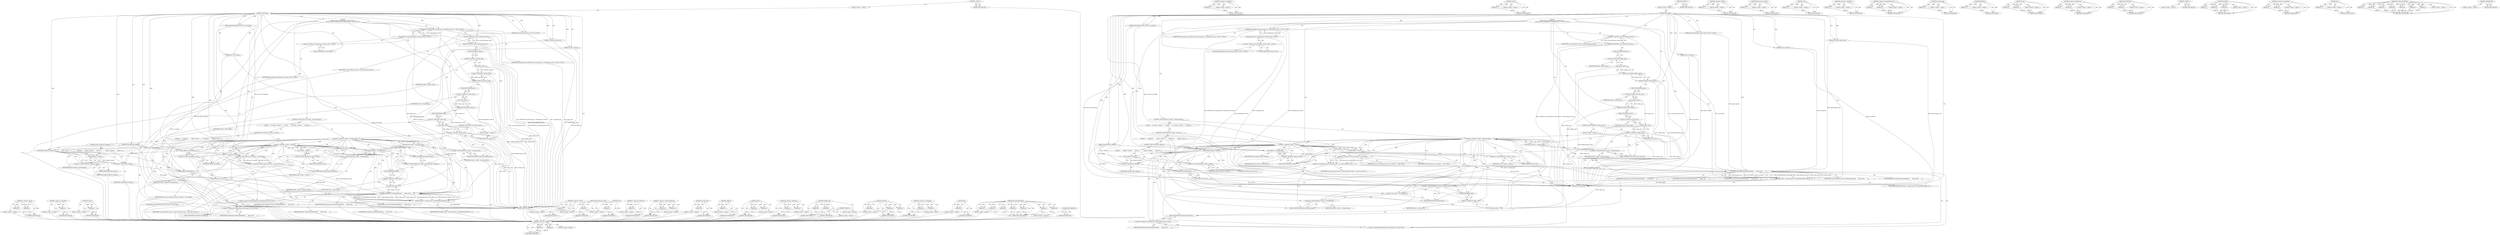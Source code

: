 digraph "NOTREACHED" {
vulnerable_188 [label=<(METHOD,&lt;operator&gt;.equals)>];
vulnerable_189 [label=<(PARAM,p1)>];
vulnerable_190 [label=<(PARAM,p2)>];
vulnerable_191 [label=<(BLOCK,&lt;empty&gt;,&lt;empty&gt;)>];
vulnerable_192 [label=<(METHOD_RETURN,ANY)>];
vulnerable_146 [label=<(METHOD,&lt;operator&gt;.logicalNot)>];
vulnerable_147 [label=<(PARAM,p1)>];
vulnerable_148 [label=<(BLOCK,&lt;empty&gt;,&lt;empty&gt;)>];
vulnerable_149 [label=<(METHOD_RETURN,ANY)>];
vulnerable_167 [label=<(METHOD,Cancel)>];
vulnerable_168 [label=<(PARAM,p1)>];
vulnerable_169 [label=<(BLOCK,&lt;empty&gt;,&lt;empty&gt;)>];
vulnerable_170 [label=<(METHOD_RETURN,ANY)>];
vulnerable_6 [label=<(METHOD,&lt;global&gt;)<SUB>1</SUB>>];
vulnerable_7 [label=<(BLOCK,&lt;empty&gt;,&lt;empty&gt;)<SUB>1</SUB>>];
vulnerable_8 [label=<(METHOD,GetSettings)<SUB>1</SUB>>];
vulnerable_9 [label=<(PARAM,GetSettingsAskParam ask_user_for_settings)<SUB>1</SUB>>];
vulnerable_10 [label="<(PARAM,gfx::NativeWindow parent_window)<SUB>2</SUB>>"];
vulnerable_11 [label=<(PARAM,int expected_page_count)<SUB>3</SUB>>];
vulnerable_12 [label=<(PARAM,bool has_selection)<SUB>4</SUB>>];
vulnerable_13 [label=<(PARAM,bool use_overlays)<SUB>5</SUB>>];
vulnerable_14 [label=<(PARAM,CancelableTask* callback)<SUB>6</SUB>>];
vulnerable_15 [label="<(BLOCK,{
  DCHECK_EQ(ui_message_loop_, MessageLoop::cu...,{
  DCHECK_EQ(ui_message_loop_, MessageLoop::cu...)<SUB>6</SUB>>"];
vulnerable_16 [label="<(DCHECK_EQ,DCHECK_EQ(ui_message_loop_, MessageLoop::curren...)<SUB>7</SUB>>"];
vulnerable_17 [label="<(IDENTIFIER,ui_message_loop_,DCHECK_EQ(ui_message_loop_, MessageLoop::curren...)<SUB>7</SUB>>"];
vulnerable_18 [label="<(MessageLoop.current,MessageLoop::current())<SUB>7</SUB>>"];
vulnerable_19 [label="<(&lt;operator&gt;.fieldAccess,MessageLoop::current)<SUB>7</SUB>>"];
vulnerable_20 [label="<(IDENTIFIER,MessageLoop,MessageLoop::current())<SUB>7</SUB>>"];
vulnerable_21 [label=<(FIELD_IDENTIFIER,current,current)<SUB>7</SUB>>];
vulnerable_22 [label=<(DCHECK,DCHECK(!is_print_dialog_box_shown_))<SUB>8</SUB>>];
vulnerable_23 [label=<(&lt;operator&gt;.logicalNot,!is_print_dialog_box_shown_)<SUB>8</SUB>>];
vulnerable_24 [label=<(IDENTIFIER,is_print_dialog_box_shown_,!is_print_dialog_box_shown_)<SUB>8</SUB>>];
vulnerable_25 [label=<(DCHECK,DCHECK(!callback_.get()))<SUB>9</SUB>>];
vulnerable_26 [label=<(&lt;operator&gt;.logicalNot,!callback_.get())<SUB>9</SUB>>];
vulnerable_27 [label=<(get,callback_.get())<SUB>9</SUB>>];
vulnerable_28 [label=<(&lt;operator&gt;.fieldAccess,callback_.get)<SUB>9</SUB>>];
vulnerable_29 [label=<(IDENTIFIER,callback_,callback_.get())<SUB>9</SUB>>];
vulnerable_30 [label=<(FIELD_IDENTIFIER,get,get)<SUB>9</SUB>>];
vulnerable_31 [label=<(DCHECK,DCHECK(worker_.get()))<SUB>10</SUB>>];
vulnerable_32 [label=<(get,worker_.get())<SUB>10</SUB>>];
vulnerable_33 [label=<(&lt;operator&gt;.fieldAccess,worker_.get)<SUB>10</SUB>>];
vulnerable_34 [label=<(IDENTIFIER,worker_,worker_.get())<SUB>10</SUB>>];
vulnerable_35 [label=<(FIELD_IDENTIFIER,get,get)<SUB>10</SUB>>];
vulnerable_36 [label=<(CONTROL_STRUCTURE,IF,if (!worker_.get()))<SUB>11</SUB>>];
vulnerable_37 [label=<(&lt;operator&gt;.logicalNot,!worker_.get())<SUB>11</SUB>>];
vulnerable_38 [label=<(get,worker_.get())<SUB>11</SUB>>];
vulnerable_39 [label=<(&lt;operator&gt;.fieldAccess,worker_.get)<SUB>11</SUB>>];
vulnerable_40 [label=<(IDENTIFIER,worker_,worker_.get())<SUB>11</SUB>>];
vulnerable_41 [label=<(FIELD_IDENTIFIER,get,get)<SUB>11</SUB>>];
vulnerable_42 [label=<(BLOCK,&lt;empty&gt;,&lt;empty&gt;)<SUB>12</SUB>>];
vulnerable_43 [label=<(RETURN,return;,return;)<SUB>12</SUB>>];
vulnerable_44 [label=<(CONTROL_STRUCTURE,IF,if (!worker_-&gt;message_loop()))<SUB>13</SUB>>];
vulnerable_45 [label=<(&lt;operator&gt;.logicalNot,!worker_-&gt;message_loop())<SUB>13</SUB>>];
vulnerable_46 [label=<(message_loop,worker_-&gt;message_loop())<SUB>13</SUB>>];
vulnerable_47 [label=<(&lt;operator&gt;.indirectFieldAccess,worker_-&gt;message_loop)<SUB>13</SUB>>];
vulnerable_48 [label=<(IDENTIFIER,worker_,worker_-&gt;message_loop())<SUB>13</SUB>>];
vulnerable_49 [label=<(FIELD_IDENTIFIER,message_loop,message_loop)<SUB>13</SUB>>];
vulnerable_50 [label=<(BLOCK,{
    if (!worker_-&gt;Start()) {
      if (callba...,{
    if (!worker_-&gt;Start()) {
      if (callba...)<SUB>13</SUB>>];
vulnerable_51 [label=<(CONTROL_STRUCTURE,IF,if (!worker_-&gt;Start()))<SUB>14</SUB>>];
vulnerable_52 [label=<(&lt;operator&gt;.logicalNot,!worker_-&gt;Start())<SUB>14</SUB>>];
vulnerable_53 [label=<(Start,worker_-&gt;Start())<SUB>14</SUB>>];
vulnerable_54 [label=<(&lt;operator&gt;.indirectFieldAccess,worker_-&gt;Start)<SUB>14</SUB>>];
vulnerable_55 [label=<(IDENTIFIER,worker_,worker_-&gt;Start())<SUB>14</SUB>>];
vulnerable_56 [label=<(FIELD_IDENTIFIER,Start,Start)<SUB>14</SUB>>];
vulnerable_57 [label=<(BLOCK,{
      if (callback) {
        callback-&gt;Cance...,{
      if (callback) {
        callback-&gt;Cance...)<SUB>14</SUB>>];
vulnerable_58 [label=<(CONTROL_STRUCTURE,IF,if (callback))<SUB>15</SUB>>];
vulnerable_59 [label=<(IDENTIFIER,callback,if (callback))<SUB>15</SUB>>];
vulnerable_60 [label=<(BLOCK,{
        callback-&gt;Cancel();
        delete ca...,{
        callback-&gt;Cancel();
        delete ca...)<SUB>15</SUB>>];
vulnerable_61 [label=<(Cancel,callback-&gt;Cancel())<SUB>16</SUB>>];
vulnerable_62 [label=<(&lt;operator&gt;.indirectFieldAccess,callback-&gt;Cancel)<SUB>16</SUB>>];
vulnerable_63 [label=<(IDENTIFIER,callback,callback-&gt;Cancel())<SUB>16</SUB>>];
vulnerable_64 [label=<(FIELD_IDENTIFIER,Cancel,Cancel)<SUB>16</SUB>>];
vulnerable_65 [label=<(&lt;operator&gt;.delete,delete callback)<SUB>17</SUB>>];
vulnerable_66 [label=<(IDENTIFIER,callback,delete callback)<SUB>17</SUB>>];
vulnerable_67 [label=<(NOTREACHED,NOTREACHED())<SUB>19</SUB>>];
vulnerable_68 [label=<(RETURN,return;,return;)<SUB>20</SUB>>];
vulnerable_69 [label=<(reset,callback_.reset(callback))<SUB>24</SUB>>];
vulnerable_70 [label=<(&lt;operator&gt;.fieldAccess,callback_.reset)<SUB>24</SUB>>];
vulnerable_71 [label=<(IDENTIFIER,callback_,callback_.reset(callback))<SUB>24</SUB>>];
vulnerable_72 [label=<(FIELD_IDENTIFIER,reset,reset)<SUB>24</SUB>>];
vulnerable_73 [label=<(IDENTIFIER,callback,callback_.reset(callback))<SUB>24</SUB>>];
vulnerable_74 [label=<(&lt;operator&gt;.assignment,is_print_dialog_box_shown_ = ask_user_for_setti...)<SUB>25</SUB>>];
vulnerable_75 [label=<(IDENTIFIER,is_print_dialog_box_shown_,is_print_dialog_box_shown_ = ask_user_for_setti...)<SUB>25</SUB>>];
vulnerable_76 [label=<(&lt;operator&gt;.equals,ask_user_for_settings == ASK_USER)<SUB>25</SUB>>];
vulnerable_77 [label=<(IDENTIFIER,ask_user_for_settings,ask_user_for_settings == ASK_USER)<SUB>25</SUB>>];
vulnerable_78 [label=<(IDENTIFIER,ASK_USER,ask_user_for_settings == ASK_USER)<SUB>25</SUB>>];
vulnerable_79 [label=<(PostTask,worker_-&gt;message_loop()-&gt;PostTask(FROM_HERE, Ne...)<SUB>26</SUB>>];
vulnerable_80 [label=<(&lt;operator&gt;.indirectFieldAccess,worker_-&gt;message_loop()-&gt;PostTask)<SUB>26</SUB>>];
vulnerable_81 [label=<(message_loop,worker_-&gt;message_loop())<SUB>26</SUB>>];
vulnerable_82 [label=<(&lt;operator&gt;.indirectFieldAccess,worker_-&gt;message_loop)<SUB>26</SUB>>];
vulnerable_83 [label=<(IDENTIFIER,worker_,worker_-&gt;message_loop())<SUB>26</SUB>>];
vulnerable_84 [label=<(FIELD_IDENTIFIER,message_loop,message_loop)<SUB>26</SUB>>];
vulnerable_85 [label=<(FIELD_IDENTIFIER,PostTask,PostTask)<SUB>26</SUB>>];
vulnerable_86 [label=<(IDENTIFIER,FROM_HERE,worker_-&gt;message_loop()-&gt;PostTask(FROM_HERE, Ne...)<SUB>26</SUB>>];
vulnerable_87 [label=<(NewRunnableMethod,NewRunnableMethod(
       worker_.get(),
      ...)<SUB>26</SUB>>];
vulnerable_88 [label=<(get,worker_.get())<SUB>27</SUB>>];
vulnerable_89 [label=<(&lt;operator&gt;.fieldAccess,worker_.get)<SUB>27</SUB>>];
vulnerable_90 [label=<(IDENTIFIER,worker_,worker_.get())<SUB>27</SUB>>];
vulnerable_91 [label=<(FIELD_IDENTIFIER,get,get)<SUB>27</SUB>>];
vulnerable_92 [label="<(&lt;operator&gt;.addressOf,&amp;PrintJobWorker::GetSettings)<SUB>28</SUB>>"];
vulnerable_93 [label="<(&lt;operator&gt;.fieldAccess,PrintJobWorker::GetSettings)<SUB>28</SUB>>"];
vulnerable_94 [label=<(IDENTIFIER,PrintJobWorker,NewRunnableMethod(
       worker_.get(),
      ...)<SUB>28</SUB>>];
vulnerable_95 [label=<(FIELD_IDENTIFIER,GetSettings,GetSettings)<SUB>28</SUB>>];
vulnerable_96 [label=<(IDENTIFIER,is_print_dialog_box_shown_,NewRunnableMethod(
       worker_.get(),
      ...)<SUB>29</SUB>>];
vulnerable_97 [label=<(IDENTIFIER,parent_window,NewRunnableMethod(
       worker_.get(),
      ...)<SUB>30</SUB>>];
vulnerable_98 [label=<(IDENTIFIER,expected_page_count,NewRunnableMethod(
       worker_.get(),
      ...)<SUB>31</SUB>>];
vulnerable_99 [label=<(IDENTIFIER,has_selection,NewRunnableMethod(
       worker_.get(),
      ...)<SUB>32</SUB>>];
vulnerable_100 [label=<(IDENTIFIER,use_overlays,NewRunnableMethod(
       worker_.get(),
      ...)<SUB>33</SUB>>];
vulnerable_101 [label=<(METHOD_RETURN,void)<SUB>1</SUB>>];
vulnerable_103 [label=<(METHOD_RETURN,ANY)<SUB>1</SUB>>];
vulnerable_171 [label=<(METHOD,&lt;operator&gt;.delete)>];
vulnerable_172 [label=<(PARAM,p1)>];
vulnerable_173 [label=<(BLOCK,&lt;empty&gt;,&lt;empty&gt;)>];
vulnerable_174 [label=<(METHOD_RETURN,ANY)>];
vulnerable_133 [label=<(METHOD,MessageLoop.current)>];
vulnerable_134 [label=<(PARAM,p1)>];
vulnerable_135 [label=<(BLOCK,&lt;empty&gt;,&lt;empty&gt;)>];
vulnerable_136 [label=<(METHOD_RETURN,ANY)>];
vulnerable_163 [label=<(METHOD,Start)>];
vulnerable_164 [label=<(PARAM,p1)>];
vulnerable_165 [label=<(BLOCK,&lt;empty&gt;,&lt;empty&gt;)>];
vulnerable_166 [label=<(METHOD_RETURN,ANY)>];
vulnerable_209 [label=<(METHOD,&lt;operator&gt;.addressOf)>];
vulnerable_210 [label=<(PARAM,p1)>];
vulnerable_211 [label=<(BLOCK,&lt;empty&gt;,&lt;empty&gt;)>];
vulnerable_212 [label=<(METHOD_RETURN,ANY)>];
vulnerable_158 [label=<(METHOD,&lt;operator&gt;.indirectFieldAccess)>];
vulnerable_159 [label=<(PARAM,p1)>];
vulnerable_160 [label=<(PARAM,p2)>];
vulnerable_161 [label=<(BLOCK,&lt;empty&gt;,&lt;empty&gt;)>];
vulnerable_162 [label=<(METHOD_RETURN,ANY)>];
vulnerable_154 [label=<(METHOD,message_loop)>];
vulnerable_155 [label=<(PARAM,p1)>];
vulnerable_156 [label=<(BLOCK,&lt;empty&gt;,&lt;empty&gt;)>];
vulnerable_157 [label=<(METHOD_RETURN,ANY)>];
vulnerable_142 [label=<(METHOD,DCHECK)>];
vulnerable_143 [label=<(PARAM,p1)>];
vulnerable_144 [label=<(BLOCK,&lt;empty&gt;,&lt;empty&gt;)>];
vulnerable_145 [label=<(METHOD_RETURN,ANY)>];
vulnerable_178 [label=<(METHOD,reset)>];
vulnerable_179 [label=<(PARAM,p1)>];
vulnerable_180 [label=<(PARAM,p2)>];
vulnerable_181 [label=<(BLOCK,&lt;empty&gt;,&lt;empty&gt;)>];
vulnerable_182 [label=<(METHOD_RETURN,ANY)>];
vulnerable_137 [label=<(METHOD,&lt;operator&gt;.fieldAccess)>];
vulnerable_138 [label=<(PARAM,p1)>];
vulnerable_139 [label=<(PARAM,p2)>];
vulnerable_140 [label=<(BLOCK,&lt;empty&gt;,&lt;empty&gt;)>];
vulnerable_141 [label=<(METHOD_RETURN,ANY)>];
vulnerable_128 [label=<(METHOD,DCHECK_EQ)>];
vulnerable_129 [label=<(PARAM,p1)>];
vulnerable_130 [label=<(PARAM,p2)>];
vulnerable_131 [label=<(BLOCK,&lt;empty&gt;,&lt;empty&gt;)>];
vulnerable_132 [label=<(METHOD_RETURN,ANY)>];
vulnerable_122 [label=<(METHOD,&lt;global&gt;)<SUB>1</SUB>>];
vulnerable_123 [label=<(BLOCK,&lt;empty&gt;,&lt;empty&gt;)>];
vulnerable_124 [label=<(METHOD_RETURN,ANY)>];
vulnerable_193 [label=<(METHOD,PostTask)>];
vulnerable_194 [label=<(PARAM,p1)>];
vulnerable_195 [label=<(PARAM,p2)>];
vulnerable_196 [label=<(PARAM,p3)>];
vulnerable_197 [label=<(BLOCK,&lt;empty&gt;,&lt;empty&gt;)>];
vulnerable_198 [label=<(METHOD_RETURN,ANY)>];
vulnerable_183 [label=<(METHOD,&lt;operator&gt;.assignment)>];
vulnerable_184 [label=<(PARAM,p1)>];
vulnerable_185 [label=<(PARAM,p2)>];
vulnerable_186 [label=<(BLOCK,&lt;empty&gt;,&lt;empty&gt;)>];
vulnerable_187 [label=<(METHOD_RETURN,ANY)>];
vulnerable_150 [label=<(METHOD,get)>];
vulnerable_151 [label=<(PARAM,p1)>];
vulnerable_152 [label=<(BLOCK,&lt;empty&gt;,&lt;empty&gt;)>];
vulnerable_153 [label=<(METHOD_RETURN,ANY)>];
vulnerable_199 [label=<(METHOD,NewRunnableMethod)>];
vulnerable_200 [label=<(PARAM,p1)>];
vulnerable_201 [label=<(PARAM,p2)>];
vulnerable_202 [label=<(PARAM,p3)>];
vulnerable_203 [label=<(PARAM,p4)>];
vulnerable_204 [label=<(PARAM,p5)>];
vulnerable_205 [label=<(PARAM,p6)>];
vulnerable_206 [label=<(PARAM,p7)>];
vulnerable_207 [label=<(BLOCK,&lt;empty&gt;,&lt;empty&gt;)>];
vulnerable_208 [label=<(METHOD_RETURN,ANY)>];
vulnerable_175 [label=<(METHOD,NOTREACHED)>];
vulnerable_176 [label=<(BLOCK,&lt;empty&gt;,&lt;empty&gt;)>];
vulnerable_177 [label=<(METHOD_RETURN,ANY)>];
fixed_188 [label=<(METHOD,&lt;operator&gt;.equals)>];
fixed_189 [label=<(PARAM,p1)>];
fixed_190 [label=<(PARAM,p2)>];
fixed_191 [label=<(BLOCK,&lt;empty&gt;,&lt;empty&gt;)>];
fixed_192 [label=<(METHOD_RETURN,ANY)>];
fixed_146 [label=<(METHOD,&lt;operator&gt;.logicalNot)>];
fixed_147 [label=<(PARAM,p1)>];
fixed_148 [label=<(BLOCK,&lt;empty&gt;,&lt;empty&gt;)>];
fixed_149 [label=<(METHOD_RETURN,ANY)>];
fixed_167 [label=<(METHOD,Cancel)>];
fixed_168 [label=<(PARAM,p1)>];
fixed_169 [label=<(BLOCK,&lt;empty&gt;,&lt;empty&gt;)>];
fixed_170 [label=<(METHOD_RETURN,ANY)>];
fixed_6 [label=<(METHOD,&lt;global&gt;)<SUB>1</SUB>>];
fixed_7 [label=<(BLOCK,&lt;empty&gt;,&lt;empty&gt;)<SUB>1</SUB>>];
fixed_8 [label=<(METHOD,GetSettings)<SUB>1</SUB>>];
fixed_9 [label=<(PARAM,GetSettingsAskParam ask_user_for_settings)<SUB>1</SUB>>];
fixed_10 [label="<(PARAM,gfx::NativeView parent_view)<SUB>2</SUB>>"];
fixed_11 [label=<(PARAM,int expected_page_count)<SUB>3</SUB>>];
fixed_12 [label=<(PARAM,bool has_selection)<SUB>4</SUB>>];
fixed_13 [label=<(PARAM,bool use_overlays)<SUB>5</SUB>>];
fixed_14 [label=<(PARAM,CancelableTask* callback)<SUB>6</SUB>>];
fixed_15 [label="<(BLOCK,{
  DCHECK_EQ(ui_message_loop_, MessageLoop::cu...,{
  DCHECK_EQ(ui_message_loop_, MessageLoop::cu...)<SUB>6</SUB>>"];
fixed_16 [label="<(DCHECK_EQ,DCHECK_EQ(ui_message_loop_, MessageLoop::curren...)<SUB>7</SUB>>"];
fixed_17 [label="<(IDENTIFIER,ui_message_loop_,DCHECK_EQ(ui_message_loop_, MessageLoop::curren...)<SUB>7</SUB>>"];
fixed_18 [label="<(MessageLoop.current,MessageLoop::current())<SUB>7</SUB>>"];
fixed_19 [label="<(&lt;operator&gt;.fieldAccess,MessageLoop::current)<SUB>7</SUB>>"];
fixed_20 [label="<(IDENTIFIER,MessageLoop,MessageLoop::current())<SUB>7</SUB>>"];
fixed_21 [label=<(FIELD_IDENTIFIER,current,current)<SUB>7</SUB>>];
fixed_22 [label=<(DCHECK,DCHECK(!is_print_dialog_box_shown_))<SUB>8</SUB>>];
fixed_23 [label=<(&lt;operator&gt;.logicalNot,!is_print_dialog_box_shown_)<SUB>8</SUB>>];
fixed_24 [label=<(IDENTIFIER,is_print_dialog_box_shown_,!is_print_dialog_box_shown_)<SUB>8</SUB>>];
fixed_25 [label=<(DCHECK,DCHECK(!callback_.get()))<SUB>9</SUB>>];
fixed_26 [label=<(&lt;operator&gt;.logicalNot,!callback_.get())<SUB>9</SUB>>];
fixed_27 [label=<(get,callback_.get())<SUB>9</SUB>>];
fixed_28 [label=<(&lt;operator&gt;.fieldAccess,callback_.get)<SUB>9</SUB>>];
fixed_29 [label=<(IDENTIFIER,callback_,callback_.get())<SUB>9</SUB>>];
fixed_30 [label=<(FIELD_IDENTIFIER,get,get)<SUB>9</SUB>>];
fixed_31 [label=<(DCHECK,DCHECK(worker_.get()))<SUB>10</SUB>>];
fixed_32 [label=<(get,worker_.get())<SUB>10</SUB>>];
fixed_33 [label=<(&lt;operator&gt;.fieldAccess,worker_.get)<SUB>10</SUB>>];
fixed_34 [label=<(IDENTIFIER,worker_,worker_.get())<SUB>10</SUB>>];
fixed_35 [label=<(FIELD_IDENTIFIER,get,get)<SUB>10</SUB>>];
fixed_36 [label=<(CONTROL_STRUCTURE,IF,if (!worker_.get()))<SUB>11</SUB>>];
fixed_37 [label=<(&lt;operator&gt;.logicalNot,!worker_.get())<SUB>11</SUB>>];
fixed_38 [label=<(get,worker_.get())<SUB>11</SUB>>];
fixed_39 [label=<(&lt;operator&gt;.fieldAccess,worker_.get)<SUB>11</SUB>>];
fixed_40 [label=<(IDENTIFIER,worker_,worker_.get())<SUB>11</SUB>>];
fixed_41 [label=<(FIELD_IDENTIFIER,get,get)<SUB>11</SUB>>];
fixed_42 [label=<(BLOCK,&lt;empty&gt;,&lt;empty&gt;)<SUB>12</SUB>>];
fixed_43 [label=<(RETURN,return;,return;)<SUB>12</SUB>>];
fixed_44 [label=<(CONTROL_STRUCTURE,IF,if (!worker_-&gt;message_loop()))<SUB>13</SUB>>];
fixed_45 [label=<(&lt;operator&gt;.logicalNot,!worker_-&gt;message_loop())<SUB>13</SUB>>];
fixed_46 [label=<(message_loop,worker_-&gt;message_loop())<SUB>13</SUB>>];
fixed_47 [label=<(&lt;operator&gt;.indirectFieldAccess,worker_-&gt;message_loop)<SUB>13</SUB>>];
fixed_48 [label=<(IDENTIFIER,worker_,worker_-&gt;message_loop())<SUB>13</SUB>>];
fixed_49 [label=<(FIELD_IDENTIFIER,message_loop,message_loop)<SUB>13</SUB>>];
fixed_50 [label=<(BLOCK,{
    if (!worker_-&gt;Start()) {
      if (callba...,{
    if (!worker_-&gt;Start()) {
      if (callba...)<SUB>13</SUB>>];
fixed_51 [label=<(CONTROL_STRUCTURE,IF,if (!worker_-&gt;Start()))<SUB>14</SUB>>];
fixed_52 [label=<(&lt;operator&gt;.logicalNot,!worker_-&gt;Start())<SUB>14</SUB>>];
fixed_53 [label=<(Start,worker_-&gt;Start())<SUB>14</SUB>>];
fixed_54 [label=<(&lt;operator&gt;.indirectFieldAccess,worker_-&gt;Start)<SUB>14</SUB>>];
fixed_55 [label=<(IDENTIFIER,worker_,worker_-&gt;Start())<SUB>14</SUB>>];
fixed_56 [label=<(FIELD_IDENTIFIER,Start,Start)<SUB>14</SUB>>];
fixed_57 [label=<(BLOCK,{
      if (callback) {
        callback-&gt;Cance...,{
      if (callback) {
        callback-&gt;Cance...)<SUB>14</SUB>>];
fixed_58 [label=<(CONTROL_STRUCTURE,IF,if (callback))<SUB>15</SUB>>];
fixed_59 [label=<(IDENTIFIER,callback,if (callback))<SUB>15</SUB>>];
fixed_60 [label=<(BLOCK,{
        callback-&gt;Cancel();
        delete ca...,{
        callback-&gt;Cancel();
        delete ca...)<SUB>15</SUB>>];
fixed_61 [label=<(Cancel,callback-&gt;Cancel())<SUB>16</SUB>>];
fixed_62 [label=<(&lt;operator&gt;.indirectFieldAccess,callback-&gt;Cancel)<SUB>16</SUB>>];
fixed_63 [label=<(IDENTIFIER,callback,callback-&gt;Cancel())<SUB>16</SUB>>];
fixed_64 [label=<(FIELD_IDENTIFIER,Cancel,Cancel)<SUB>16</SUB>>];
fixed_65 [label=<(&lt;operator&gt;.delete,delete callback)<SUB>17</SUB>>];
fixed_66 [label=<(IDENTIFIER,callback,delete callback)<SUB>17</SUB>>];
fixed_67 [label=<(NOTREACHED,NOTREACHED())<SUB>19</SUB>>];
fixed_68 [label=<(RETURN,return;,return;)<SUB>20</SUB>>];
fixed_69 [label=<(reset,callback_.reset(callback))<SUB>24</SUB>>];
fixed_70 [label=<(&lt;operator&gt;.fieldAccess,callback_.reset)<SUB>24</SUB>>];
fixed_71 [label=<(IDENTIFIER,callback_,callback_.reset(callback))<SUB>24</SUB>>];
fixed_72 [label=<(FIELD_IDENTIFIER,reset,reset)<SUB>24</SUB>>];
fixed_73 [label=<(IDENTIFIER,callback,callback_.reset(callback))<SUB>24</SUB>>];
fixed_74 [label=<(&lt;operator&gt;.assignment,is_print_dialog_box_shown_ = ask_user_for_setti...)<SUB>25</SUB>>];
fixed_75 [label=<(IDENTIFIER,is_print_dialog_box_shown_,is_print_dialog_box_shown_ = ask_user_for_setti...)<SUB>25</SUB>>];
fixed_76 [label=<(&lt;operator&gt;.equals,ask_user_for_settings == ASK_USER)<SUB>25</SUB>>];
fixed_77 [label=<(IDENTIFIER,ask_user_for_settings,ask_user_for_settings == ASK_USER)<SUB>25</SUB>>];
fixed_78 [label=<(IDENTIFIER,ASK_USER,ask_user_for_settings == ASK_USER)<SUB>25</SUB>>];
fixed_79 [label=<(PostTask,worker_-&gt;message_loop()-&gt;PostTask(FROM_HERE, Ne...)<SUB>26</SUB>>];
fixed_80 [label=<(&lt;operator&gt;.indirectFieldAccess,worker_-&gt;message_loop()-&gt;PostTask)<SUB>26</SUB>>];
fixed_81 [label=<(message_loop,worker_-&gt;message_loop())<SUB>26</SUB>>];
fixed_82 [label=<(&lt;operator&gt;.indirectFieldAccess,worker_-&gt;message_loop)<SUB>26</SUB>>];
fixed_83 [label=<(IDENTIFIER,worker_,worker_-&gt;message_loop())<SUB>26</SUB>>];
fixed_84 [label=<(FIELD_IDENTIFIER,message_loop,message_loop)<SUB>26</SUB>>];
fixed_85 [label=<(FIELD_IDENTIFIER,PostTask,PostTask)<SUB>26</SUB>>];
fixed_86 [label=<(IDENTIFIER,FROM_HERE,worker_-&gt;message_loop()-&gt;PostTask(FROM_HERE, Ne...)<SUB>26</SUB>>];
fixed_87 [label=<(NewRunnableMethod,NewRunnableMethod(
       worker_.get(),
      ...)<SUB>26</SUB>>];
fixed_88 [label=<(get,worker_.get())<SUB>27</SUB>>];
fixed_89 [label=<(&lt;operator&gt;.fieldAccess,worker_.get)<SUB>27</SUB>>];
fixed_90 [label=<(IDENTIFIER,worker_,worker_.get())<SUB>27</SUB>>];
fixed_91 [label=<(FIELD_IDENTIFIER,get,get)<SUB>27</SUB>>];
fixed_92 [label="<(&lt;operator&gt;.addressOf,&amp;PrintJobWorker::GetSettings)<SUB>28</SUB>>"];
fixed_93 [label="<(&lt;operator&gt;.fieldAccess,PrintJobWorker::GetSettings)<SUB>28</SUB>>"];
fixed_94 [label=<(IDENTIFIER,PrintJobWorker,NewRunnableMethod(
       worker_.get(),
      ...)<SUB>28</SUB>>];
fixed_95 [label=<(FIELD_IDENTIFIER,GetSettings,GetSettings)<SUB>28</SUB>>];
fixed_96 [label=<(IDENTIFIER,is_print_dialog_box_shown_,NewRunnableMethod(
       worker_.get(),
      ...)<SUB>29</SUB>>];
fixed_97 [label=<(IDENTIFIER,parent_view,NewRunnableMethod(
       worker_.get(),
      ...)<SUB>30</SUB>>];
fixed_98 [label=<(IDENTIFIER,expected_page_count,NewRunnableMethod(
       worker_.get(),
      ...)<SUB>31</SUB>>];
fixed_99 [label=<(IDENTIFIER,has_selection,NewRunnableMethod(
       worker_.get(),
      ...)<SUB>32</SUB>>];
fixed_100 [label=<(IDENTIFIER,use_overlays,NewRunnableMethod(
       worker_.get(),
      ...)<SUB>33</SUB>>];
fixed_101 [label=<(METHOD_RETURN,void)<SUB>1</SUB>>];
fixed_103 [label=<(METHOD_RETURN,ANY)<SUB>1</SUB>>];
fixed_171 [label=<(METHOD,&lt;operator&gt;.delete)>];
fixed_172 [label=<(PARAM,p1)>];
fixed_173 [label=<(BLOCK,&lt;empty&gt;,&lt;empty&gt;)>];
fixed_174 [label=<(METHOD_RETURN,ANY)>];
fixed_133 [label=<(METHOD,MessageLoop.current)>];
fixed_134 [label=<(PARAM,p1)>];
fixed_135 [label=<(BLOCK,&lt;empty&gt;,&lt;empty&gt;)>];
fixed_136 [label=<(METHOD_RETURN,ANY)>];
fixed_163 [label=<(METHOD,Start)>];
fixed_164 [label=<(PARAM,p1)>];
fixed_165 [label=<(BLOCK,&lt;empty&gt;,&lt;empty&gt;)>];
fixed_166 [label=<(METHOD_RETURN,ANY)>];
fixed_209 [label=<(METHOD,&lt;operator&gt;.addressOf)>];
fixed_210 [label=<(PARAM,p1)>];
fixed_211 [label=<(BLOCK,&lt;empty&gt;,&lt;empty&gt;)>];
fixed_212 [label=<(METHOD_RETURN,ANY)>];
fixed_158 [label=<(METHOD,&lt;operator&gt;.indirectFieldAccess)>];
fixed_159 [label=<(PARAM,p1)>];
fixed_160 [label=<(PARAM,p2)>];
fixed_161 [label=<(BLOCK,&lt;empty&gt;,&lt;empty&gt;)>];
fixed_162 [label=<(METHOD_RETURN,ANY)>];
fixed_154 [label=<(METHOD,message_loop)>];
fixed_155 [label=<(PARAM,p1)>];
fixed_156 [label=<(BLOCK,&lt;empty&gt;,&lt;empty&gt;)>];
fixed_157 [label=<(METHOD_RETURN,ANY)>];
fixed_142 [label=<(METHOD,DCHECK)>];
fixed_143 [label=<(PARAM,p1)>];
fixed_144 [label=<(BLOCK,&lt;empty&gt;,&lt;empty&gt;)>];
fixed_145 [label=<(METHOD_RETURN,ANY)>];
fixed_178 [label=<(METHOD,reset)>];
fixed_179 [label=<(PARAM,p1)>];
fixed_180 [label=<(PARAM,p2)>];
fixed_181 [label=<(BLOCK,&lt;empty&gt;,&lt;empty&gt;)>];
fixed_182 [label=<(METHOD_RETURN,ANY)>];
fixed_137 [label=<(METHOD,&lt;operator&gt;.fieldAccess)>];
fixed_138 [label=<(PARAM,p1)>];
fixed_139 [label=<(PARAM,p2)>];
fixed_140 [label=<(BLOCK,&lt;empty&gt;,&lt;empty&gt;)>];
fixed_141 [label=<(METHOD_RETURN,ANY)>];
fixed_128 [label=<(METHOD,DCHECK_EQ)>];
fixed_129 [label=<(PARAM,p1)>];
fixed_130 [label=<(PARAM,p2)>];
fixed_131 [label=<(BLOCK,&lt;empty&gt;,&lt;empty&gt;)>];
fixed_132 [label=<(METHOD_RETURN,ANY)>];
fixed_122 [label=<(METHOD,&lt;global&gt;)<SUB>1</SUB>>];
fixed_123 [label=<(BLOCK,&lt;empty&gt;,&lt;empty&gt;)>];
fixed_124 [label=<(METHOD_RETURN,ANY)>];
fixed_193 [label=<(METHOD,PostTask)>];
fixed_194 [label=<(PARAM,p1)>];
fixed_195 [label=<(PARAM,p2)>];
fixed_196 [label=<(PARAM,p3)>];
fixed_197 [label=<(BLOCK,&lt;empty&gt;,&lt;empty&gt;)>];
fixed_198 [label=<(METHOD_RETURN,ANY)>];
fixed_183 [label=<(METHOD,&lt;operator&gt;.assignment)>];
fixed_184 [label=<(PARAM,p1)>];
fixed_185 [label=<(PARAM,p2)>];
fixed_186 [label=<(BLOCK,&lt;empty&gt;,&lt;empty&gt;)>];
fixed_187 [label=<(METHOD_RETURN,ANY)>];
fixed_150 [label=<(METHOD,get)>];
fixed_151 [label=<(PARAM,p1)>];
fixed_152 [label=<(BLOCK,&lt;empty&gt;,&lt;empty&gt;)>];
fixed_153 [label=<(METHOD_RETURN,ANY)>];
fixed_199 [label=<(METHOD,NewRunnableMethod)>];
fixed_200 [label=<(PARAM,p1)>];
fixed_201 [label=<(PARAM,p2)>];
fixed_202 [label=<(PARAM,p3)>];
fixed_203 [label=<(PARAM,p4)>];
fixed_204 [label=<(PARAM,p5)>];
fixed_205 [label=<(PARAM,p6)>];
fixed_206 [label=<(PARAM,p7)>];
fixed_207 [label=<(BLOCK,&lt;empty&gt;,&lt;empty&gt;)>];
fixed_208 [label=<(METHOD_RETURN,ANY)>];
fixed_175 [label=<(METHOD,NOTREACHED)>];
fixed_176 [label=<(BLOCK,&lt;empty&gt;,&lt;empty&gt;)>];
fixed_177 [label=<(METHOD_RETURN,ANY)>];
vulnerable_188 -> vulnerable_189  [key=0, label="AST: "];
vulnerable_188 -> vulnerable_189  [key=1, label="DDG: "];
vulnerable_188 -> vulnerable_191  [key=0, label="AST: "];
vulnerable_188 -> vulnerable_190  [key=0, label="AST: "];
vulnerable_188 -> vulnerable_190  [key=1, label="DDG: "];
vulnerable_188 -> vulnerable_192  [key=0, label="AST: "];
vulnerable_188 -> vulnerable_192  [key=1, label="CFG: "];
vulnerable_189 -> vulnerable_192  [key=0, label="DDG: p1"];
vulnerable_190 -> vulnerable_192  [key=0, label="DDG: p2"];
vulnerable_146 -> vulnerable_147  [key=0, label="AST: "];
vulnerable_146 -> vulnerable_147  [key=1, label="DDG: "];
vulnerable_146 -> vulnerable_148  [key=0, label="AST: "];
vulnerable_146 -> vulnerable_149  [key=0, label="AST: "];
vulnerable_146 -> vulnerable_149  [key=1, label="CFG: "];
vulnerable_147 -> vulnerable_149  [key=0, label="DDG: p1"];
vulnerable_167 -> vulnerable_168  [key=0, label="AST: "];
vulnerable_167 -> vulnerable_168  [key=1, label="DDG: "];
vulnerable_167 -> vulnerable_169  [key=0, label="AST: "];
vulnerable_167 -> vulnerable_170  [key=0, label="AST: "];
vulnerable_167 -> vulnerable_170  [key=1, label="CFG: "];
vulnerable_168 -> vulnerable_170  [key=0, label="DDG: p1"];
vulnerable_6 -> vulnerable_7  [key=0, label="AST: "];
vulnerable_6 -> vulnerable_103  [key=0, label="AST: "];
vulnerable_6 -> vulnerable_103  [key=1, label="CFG: "];
vulnerable_7 -> vulnerable_8  [key=0, label="AST: "];
vulnerable_8 -> vulnerable_9  [key=0, label="AST: "];
vulnerable_8 -> vulnerable_9  [key=1, label="DDG: "];
vulnerable_8 -> vulnerable_10  [key=0, label="AST: "];
vulnerable_8 -> vulnerable_10  [key=1, label="DDG: "];
vulnerable_8 -> vulnerable_11  [key=0, label="AST: "];
vulnerable_8 -> vulnerable_11  [key=1, label="DDG: "];
vulnerable_8 -> vulnerable_12  [key=0, label="AST: "];
vulnerable_8 -> vulnerable_12  [key=1, label="DDG: "];
vulnerable_8 -> vulnerable_13  [key=0, label="AST: "];
vulnerable_8 -> vulnerable_13  [key=1, label="DDG: "];
vulnerable_8 -> vulnerable_14  [key=0, label="AST: "];
vulnerable_8 -> vulnerable_14  [key=1, label="DDG: "];
vulnerable_8 -> vulnerable_15  [key=0, label="AST: "];
vulnerable_8 -> vulnerable_101  [key=0, label="AST: "];
vulnerable_8 -> vulnerable_21  [key=0, label="CFG: "];
vulnerable_8 -> vulnerable_16  [key=0, label="DDG: "];
vulnerable_8 -> vulnerable_69  [key=0, label="DDG: "];
vulnerable_8 -> vulnerable_79  [key=0, label="DDG: "];
vulnerable_8 -> vulnerable_23  [key=0, label="DDG: "];
vulnerable_8 -> vulnerable_43  [key=0, label="DDG: "];
vulnerable_8 -> vulnerable_76  [key=0, label="DDG: "];
vulnerable_8 -> vulnerable_87  [key=0, label="DDG: "];
vulnerable_8 -> vulnerable_67  [key=0, label="DDG: "];
vulnerable_8 -> vulnerable_68  [key=0, label="DDG: "];
vulnerable_8 -> vulnerable_59  [key=0, label="DDG: "];
vulnerable_8 -> vulnerable_65  [key=0, label="DDG: "];
vulnerable_9 -> vulnerable_101  [key=0, label="DDG: ask_user_for_settings"];
vulnerable_9 -> vulnerable_76  [key=0, label="DDG: ask_user_for_settings"];
vulnerable_10 -> vulnerable_101  [key=0, label="DDG: parent_window"];
vulnerable_10 -> vulnerable_87  [key=0, label="DDG: parent_window"];
vulnerable_11 -> vulnerable_101  [key=0, label="DDG: expected_page_count"];
vulnerable_11 -> vulnerable_87  [key=0, label="DDG: expected_page_count"];
vulnerable_12 -> vulnerable_101  [key=0, label="DDG: has_selection"];
vulnerable_12 -> vulnerable_87  [key=0, label="DDG: has_selection"];
vulnerable_13 -> vulnerable_101  [key=0, label="DDG: use_overlays"];
vulnerable_13 -> vulnerable_87  [key=0, label="DDG: use_overlays"];
vulnerable_14 -> vulnerable_101  [key=0, label="DDG: callback"];
vulnerable_14 -> vulnerable_69  [key=0, label="DDG: callback"];
vulnerable_14 -> vulnerable_61  [key=0, label="DDG: callback"];
vulnerable_14 -> vulnerable_65  [key=0, label="DDG: callback"];
vulnerable_15 -> vulnerable_16  [key=0, label="AST: "];
vulnerable_15 -> vulnerable_22  [key=0, label="AST: "];
vulnerable_15 -> vulnerable_25  [key=0, label="AST: "];
vulnerable_15 -> vulnerable_31  [key=0, label="AST: "];
vulnerable_15 -> vulnerable_36  [key=0, label="AST: "];
vulnerable_15 -> vulnerable_44  [key=0, label="AST: "];
vulnerable_15 -> vulnerable_69  [key=0, label="AST: "];
vulnerable_15 -> vulnerable_74  [key=0, label="AST: "];
vulnerable_15 -> vulnerable_79  [key=0, label="AST: "];
vulnerable_16 -> vulnerable_17  [key=0, label="AST: "];
vulnerable_16 -> vulnerable_18  [key=0, label="AST: "];
vulnerable_16 -> vulnerable_23  [key=0, label="CFG: "];
vulnerable_16 -> vulnerable_101  [key=0, label="DDG: MessageLoop::current()"];
vulnerable_16 -> vulnerable_101  [key=1, label="DDG: DCHECK_EQ(ui_message_loop_, MessageLoop::current())"];
vulnerable_16 -> vulnerable_101  [key=2, label="DDG: ui_message_loop_"];
vulnerable_18 -> vulnerable_19  [key=0, label="AST: "];
vulnerable_18 -> vulnerable_16  [key=0, label="CFG: "];
vulnerable_18 -> vulnerable_16  [key=1, label="DDG: MessageLoop::current"];
vulnerable_18 -> vulnerable_101  [key=0, label="DDG: MessageLoop::current"];
vulnerable_19 -> vulnerable_20  [key=0, label="AST: "];
vulnerable_19 -> vulnerable_21  [key=0, label="AST: "];
vulnerable_19 -> vulnerable_18  [key=0, label="CFG: "];
vulnerable_21 -> vulnerable_19  [key=0, label="CFG: "];
vulnerable_22 -> vulnerable_23  [key=0, label="AST: "];
vulnerable_22 -> vulnerable_30  [key=0, label="CFG: "];
vulnerable_22 -> vulnerable_101  [key=0, label="DDG: !is_print_dialog_box_shown_"];
vulnerable_22 -> vulnerable_101  [key=1, label="DDG: DCHECK(!is_print_dialog_box_shown_)"];
vulnerable_23 -> vulnerable_24  [key=0, label="AST: "];
vulnerable_23 -> vulnerable_22  [key=0, label="CFG: "];
vulnerable_23 -> vulnerable_22  [key=1, label="DDG: is_print_dialog_box_shown_"];
vulnerable_23 -> vulnerable_101  [key=0, label="DDG: is_print_dialog_box_shown_"];
vulnerable_25 -> vulnerable_26  [key=0, label="AST: "];
vulnerable_25 -> vulnerable_35  [key=0, label="CFG: "];
vulnerable_25 -> vulnerable_101  [key=0, label="DDG: !callback_.get()"];
vulnerable_25 -> vulnerable_101  [key=1, label="DDG: DCHECK(!callback_.get())"];
vulnerable_26 -> vulnerable_27  [key=0, label="AST: "];
vulnerable_26 -> vulnerable_25  [key=0, label="CFG: "];
vulnerable_26 -> vulnerable_25  [key=1, label="DDG: callback_.get()"];
vulnerable_26 -> vulnerable_101  [key=0, label="DDG: callback_.get()"];
vulnerable_27 -> vulnerable_28  [key=0, label="AST: "];
vulnerable_27 -> vulnerable_26  [key=0, label="CFG: "];
vulnerable_27 -> vulnerable_26  [key=1, label="DDG: callback_.get"];
vulnerable_27 -> vulnerable_101  [key=0, label="DDG: callback_.get"];
vulnerable_28 -> vulnerable_29  [key=0, label="AST: "];
vulnerable_28 -> vulnerable_30  [key=0, label="AST: "];
vulnerable_28 -> vulnerable_27  [key=0, label="CFG: "];
vulnerable_30 -> vulnerable_28  [key=0, label="CFG: "];
vulnerable_31 -> vulnerable_32  [key=0, label="AST: "];
vulnerable_31 -> vulnerable_41  [key=0, label="CFG: "];
vulnerable_31 -> vulnerable_101  [key=0, label="DDG: DCHECK(worker_.get())"];
vulnerable_32 -> vulnerable_33  [key=0, label="AST: "];
vulnerable_32 -> vulnerable_31  [key=0, label="CFG: "];
vulnerable_32 -> vulnerable_31  [key=1, label="DDG: worker_.get"];
vulnerable_32 -> vulnerable_38  [key=0, label="DDG: worker_.get"];
vulnerable_33 -> vulnerable_34  [key=0, label="AST: "];
vulnerable_33 -> vulnerable_35  [key=0, label="AST: "];
vulnerable_33 -> vulnerable_32  [key=0, label="CFG: "];
vulnerable_35 -> vulnerable_33  [key=0, label="CFG: "];
vulnerable_36 -> vulnerable_37  [key=0, label="AST: "];
vulnerable_36 -> vulnerable_42  [key=0, label="AST: "];
vulnerable_37 -> vulnerable_38  [key=0, label="AST: "];
vulnerable_37 -> vulnerable_43  [key=0, label="CFG: "];
vulnerable_37 -> vulnerable_43  [key=1, label="CDG: "];
vulnerable_37 -> vulnerable_49  [key=0, label="CFG: "];
vulnerable_37 -> vulnerable_49  [key=1, label="CDG: "];
vulnerable_37 -> vulnerable_101  [key=0, label="DDG: worker_.get()"];
vulnerable_37 -> vulnerable_101  [key=1, label="DDG: !worker_.get()"];
vulnerable_37 -> vulnerable_47  [key=0, label="CDG: "];
vulnerable_37 -> vulnerable_46  [key=0, label="CDG: "];
vulnerable_37 -> vulnerable_45  [key=0, label="CDG: "];
vulnerable_38 -> vulnerable_39  [key=0, label="AST: "];
vulnerable_38 -> vulnerable_37  [key=0, label="CFG: "];
vulnerable_38 -> vulnerable_37  [key=1, label="DDG: worker_.get"];
vulnerable_38 -> vulnerable_101  [key=0, label="DDG: worker_.get"];
vulnerable_38 -> vulnerable_88  [key=0, label="DDG: worker_.get"];
vulnerable_39 -> vulnerable_40  [key=0, label="AST: "];
vulnerable_39 -> vulnerable_41  [key=0, label="AST: "];
vulnerable_39 -> vulnerable_38  [key=0, label="CFG: "];
vulnerable_41 -> vulnerable_39  [key=0, label="CFG: "];
vulnerable_42 -> vulnerable_43  [key=0, label="AST: "];
vulnerable_43 -> vulnerable_101  [key=0, label="CFG: "];
vulnerable_43 -> vulnerable_101  [key=1, label="DDG: &lt;RET&gt;"];
vulnerable_44 -> vulnerable_45  [key=0, label="AST: "];
vulnerable_44 -> vulnerable_50  [key=0, label="AST: "];
vulnerable_45 -> vulnerable_46  [key=0, label="AST: "];
vulnerable_45 -> vulnerable_56  [key=0, label="CFG: "];
vulnerable_45 -> vulnerable_56  [key=1, label="CDG: "];
vulnerable_45 -> vulnerable_72  [key=0, label="CFG: "];
vulnerable_45 -> vulnerable_72  [key=1, label="CDG: "];
vulnerable_45 -> vulnerable_89  [key=0, label="CDG: "];
vulnerable_45 -> vulnerable_52  [key=0, label="CDG: "];
vulnerable_45 -> vulnerable_81  [key=0, label="CDG: "];
vulnerable_45 -> vulnerable_84  [key=0, label="CDG: "];
vulnerable_45 -> vulnerable_85  [key=0, label="CDG: "];
vulnerable_45 -> vulnerable_69  [key=0, label="CDG: "];
vulnerable_45 -> vulnerable_74  [key=0, label="CDG: "];
vulnerable_45 -> vulnerable_95  [key=0, label="CDG: "];
vulnerable_45 -> vulnerable_92  [key=0, label="CDG: "];
vulnerable_45 -> vulnerable_76  [key=0, label="CDG: "];
vulnerable_45 -> vulnerable_87  [key=0, label="CDG: "];
vulnerable_45 -> vulnerable_91  [key=0, label="CDG: "];
vulnerable_45 -> vulnerable_82  [key=0, label="CDG: "];
vulnerable_45 -> vulnerable_93  [key=0, label="CDG: "];
vulnerable_45 -> vulnerable_54  [key=0, label="CDG: "];
vulnerable_45 -> vulnerable_79  [key=0, label="CDG: "];
vulnerable_45 -> vulnerable_80  [key=0, label="CDG: "];
vulnerable_45 -> vulnerable_53  [key=0, label="CDG: "];
vulnerable_45 -> vulnerable_88  [key=0, label="CDG: "];
vulnerable_45 -> vulnerable_70  [key=0, label="CDG: "];
vulnerable_46 -> vulnerable_47  [key=0, label="AST: "];
vulnerable_46 -> vulnerable_45  [key=0, label="CFG: "];
vulnerable_46 -> vulnerable_45  [key=1, label="DDG: worker_-&gt;message_loop"];
vulnerable_46 -> vulnerable_81  [key=0, label="DDG: worker_-&gt;message_loop"];
vulnerable_47 -> vulnerable_48  [key=0, label="AST: "];
vulnerable_47 -> vulnerable_49  [key=0, label="AST: "];
vulnerable_47 -> vulnerable_46  [key=0, label="CFG: "];
vulnerable_49 -> vulnerable_47  [key=0, label="CFG: "];
vulnerable_50 -> vulnerable_51  [key=0, label="AST: "];
vulnerable_51 -> vulnerable_52  [key=0, label="AST: "];
vulnerable_51 -> vulnerable_57  [key=0, label="AST: "];
vulnerable_52 -> vulnerable_53  [key=0, label="AST: "];
vulnerable_52 -> vulnerable_59  [key=0, label="CFG: "];
vulnerable_52 -> vulnerable_59  [key=1, label="CDG: "];
vulnerable_52 -> vulnerable_72  [key=0, label="CFG: "];
vulnerable_52 -> vulnerable_72  [key=1, label="CDG: "];
vulnerable_52 -> vulnerable_68  [key=0, label="CDG: "];
vulnerable_52 -> vulnerable_89  [key=0, label="CDG: "];
vulnerable_52 -> vulnerable_81  [key=0, label="CDG: "];
vulnerable_52 -> vulnerable_84  [key=0, label="CDG: "];
vulnerable_52 -> vulnerable_85  [key=0, label="CDG: "];
vulnerable_52 -> vulnerable_69  [key=0, label="CDG: "];
vulnerable_52 -> vulnerable_67  [key=0, label="CDG: "];
vulnerable_52 -> vulnerable_74  [key=0, label="CDG: "];
vulnerable_52 -> vulnerable_95  [key=0, label="CDG: "];
vulnerable_52 -> vulnerable_92  [key=0, label="CDG: "];
vulnerable_52 -> vulnerable_76  [key=0, label="CDG: "];
vulnerable_52 -> vulnerable_87  [key=0, label="CDG: "];
vulnerable_52 -> vulnerable_91  [key=0, label="CDG: "];
vulnerable_52 -> vulnerable_82  [key=0, label="CDG: "];
vulnerable_52 -> vulnerable_93  [key=0, label="CDG: "];
vulnerable_52 -> vulnerable_79  [key=0, label="CDG: "];
vulnerable_52 -> vulnerable_80  [key=0, label="CDG: "];
vulnerable_52 -> vulnerable_88  [key=0, label="CDG: "];
vulnerable_52 -> vulnerable_70  [key=0, label="CDG: "];
vulnerable_53 -> vulnerable_54  [key=0, label="AST: "];
vulnerable_53 -> vulnerable_52  [key=0, label="CFG: "];
vulnerable_53 -> vulnerable_52  [key=1, label="DDG: worker_-&gt;Start"];
vulnerable_54 -> vulnerable_55  [key=0, label="AST: "];
vulnerable_54 -> vulnerable_56  [key=0, label="AST: "];
vulnerable_54 -> vulnerable_53  [key=0, label="CFG: "];
vulnerable_56 -> vulnerable_54  [key=0, label="CFG: "];
vulnerable_57 -> vulnerable_58  [key=0, label="AST: "];
vulnerable_57 -> vulnerable_67  [key=0, label="AST: "];
vulnerable_57 -> vulnerable_68  [key=0, label="AST: "];
vulnerable_58 -> vulnerable_59  [key=0, label="AST: "];
vulnerable_58 -> vulnerable_60  [key=0, label="AST: "];
vulnerable_59 -> vulnerable_67  [key=0, label="CFG: "];
vulnerable_59 -> vulnerable_64  [key=0, label="CFG: "];
vulnerable_59 -> vulnerable_64  [key=1, label="CDG: "];
vulnerable_59 -> vulnerable_65  [key=0, label="CDG: "];
vulnerable_59 -> vulnerable_61  [key=0, label="CDG: "];
vulnerable_59 -> vulnerable_62  [key=0, label="CDG: "];
vulnerable_60 -> vulnerable_61  [key=0, label="AST: "];
vulnerable_60 -> vulnerable_65  [key=0, label="AST: "];
vulnerable_61 -> vulnerable_62  [key=0, label="AST: "];
vulnerable_61 -> vulnerable_65  [key=0, label="CFG: "];
vulnerable_61 -> vulnerable_65  [key=1, label="DDG: callback-&gt;Cancel"];
vulnerable_62 -> vulnerable_63  [key=0, label="AST: "];
vulnerable_62 -> vulnerable_64  [key=0, label="AST: "];
vulnerable_62 -> vulnerable_61  [key=0, label="CFG: "];
vulnerable_64 -> vulnerable_62  [key=0, label="CFG: "];
vulnerable_65 -> vulnerable_66  [key=0, label="AST: "];
vulnerable_65 -> vulnerable_67  [key=0, label="CFG: "];
vulnerable_67 -> vulnerable_68  [key=0, label="CFG: "];
vulnerable_68 -> vulnerable_101  [key=0, label="CFG: "];
vulnerable_68 -> vulnerable_101  [key=1, label="DDG: &lt;RET&gt;"];
vulnerable_69 -> vulnerable_70  [key=0, label="AST: "];
vulnerable_69 -> vulnerable_73  [key=0, label="AST: "];
vulnerable_69 -> vulnerable_76  [key=0, label="CFG: "];
vulnerable_70 -> vulnerable_71  [key=0, label="AST: "];
vulnerable_70 -> vulnerable_72  [key=0, label="AST: "];
vulnerable_70 -> vulnerable_69  [key=0, label="CFG: "];
vulnerable_72 -> vulnerable_70  [key=0, label="CFG: "];
vulnerable_74 -> vulnerable_75  [key=0, label="AST: "];
vulnerable_74 -> vulnerable_76  [key=0, label="AST: "];
vulnerable_74 -> vulnerable_84  [key=0, label="CFG: "];
vulnerable_74 -> vulnerable_87  [key=0, label="DDG: is_print_dialog_box_shown_"];
vulnerable_76 -> vulnerable_77  [key=0, label="AST: "];
vulnerable_76 -> vulnerable_78  [key=0, label="AST: "];
vulnerable_76 -> vulnerable_74  [key=0, label="CFG: "];
vulnerable_76 -> vulnerable_74  [key=1, label="DDG: ask_user_for_settings"];
vulnerable_76 -> vulnerable_74  [key=2, label="DDG: ASK_USER"];
vulnerable_76 -> vulnerable_101  [key=0, label="DDG: ASK_USER"];
vulnerable_79 -> vulnerable_80  [key=0, label="AST: "];
vulnerable_79 -> vulnerable_86  [key=0, label="AST: "];
vulnerable_79 -> vulnerable_87  [key=0, label="AST: "];
vulnerable_79 -> vulnerable_101  [key=0, label="CFG: "];
vulnerable_79 -> vulnerable_101  [key=1, label="DDG: FROM_HERE"];
vulnerable_80 -> vulnerable_81  [key=0, label="AST: "];
vulnerable_80 -> vulnerable_85  [key=0, label="AST: "];
vulnerable_80 -> vulnerable_91  [key=0, label="CFG: "];
vulnerable_81 -> vulnerable_82  [key=0, label="AST: "];
vulnerable_81 -> vulnerable_85  [key=0, label="CFG: "];
vulnerable_82 -> vulnerable_83  [key=0, label="AST: "];
vulnerable_82 -> vulnerable_84  [key=0, label="AST: "];
vulnerable_82 -> vulnerable_81  [key=0, label="CFG: "];
vulnerable_84 -> vulnerable_82  [key=0, label="CFG: "];
vulnerable_85 -> vulnerable_80  [key=0, label="CFG: "];
vulnerable_87 -> vulnerable_88  [key=0, label="AST: "];
vulnerable_87 -> vulnerable_92  [key=0, label="AST: "];
vulnerable_87 -> vulnerable_96  [key=0, label="AST: "];
vulnerable_87 -> vulnerable_97  [key=0, label="AST: "];
vulnerable_87 -> vulnerable_98  [key=0, label="AST: "];
vulnerable_87 -> vulnerable_99  [key=0, label="AST: "];
vulnerable_87 -> vulnerable_100  [key=0, label="AST: "];
vulnerable_87 -> vulnerable_79  [key=0, label="CFG: "];
vulnerable_87 -> vulnerable_79  [key=1, label="DDG: &amp;PrintJobWorker::GetSettings"];
vulnerable_87 -> vulnerable_79  [key=2, label="DDG: is_print_dialog_box_shown_"];
vulnerable_87 -> vulnerable_79  [key=3, label="DDG: worker_.get()"];
vulnerable_87 -> vulnerable_79  [key=4, label="DDG: parent_window"];
vulnerable_87 -> vulnerable_79  [key=5, label="DDG: expected_page_count"];
vulnerable_87 -> vulnerable_79  [key=6, label="DDG: has_selection"];
vulnerable_87 -> vulnerable_79  [key=7, label="DDG: use_overlays"];
vulnerable_88 -> vulnerable_89  [key=0, label="AST: "];
vulnerable_88 -> vulnerable_95  [key=0, label="CFG: "];
vulnerable_88 -> vulnerable_87  [key=0, label="DDG: worker_.get"];
vulnerable_89 -> vulnerable_90  [key=0, label="AST: "];
vulnerable_89 -> vulnerable_91  [key=0, label="AST: "];
vulnerable_89 -> vulnerable_88  [key=0, label="CFG: "];
vulnerable_91 -> vulnerable_89  [key=0, label="CFG: "];
vulnerable_92 -> vulnerable_93  [key=0, label="AST: "];
vulnerable_92 -> vulnerable_87  [key=0, label="CFG: "];
vulnerable_93 -> vulnerable_94  [key=0, label="AST: "];
vulnerable_93 -> vulnerable_95  [key=0, label="AST: "];
vulnerable_93 -> vulnerable_92  [key=0, label="CFG: "];
vulnerable_95 -> vulnerable_93  [key=0, label="CFG: "];
vulnerable_171 -> vulnerable_172  [key=0, label="AST: "];
vulnerable_171 -> vulnerable_172  [key=1, label="DDG: "];
vulnerable_171 -> vulnerable_173  [key=0, label="AST: "];
vulnerable_171 -> vulnerable_174  [key=0, label="AST: "];
vulnerable_171 -> vulnerable_174  [key=1, label="CFG: "];
vulnerable_172 -> vulnerable_174  [key=0, label="DDG: p1"];
vulnerable_133 -> vulnerable_134  [key=0, label="AST: "];
vulnerable_133 -> vulnerable_134  [key=1, label="DDG: "];
vulnerable_133 -> vulnerable_135  [key=0, label="AST: "];
vulnerable_133 -> vulnerable_136  [key=0, label="AST: "];
vulnerable_133 -> vulnerable_136  [key=1, label="CFG: "];
vulnerable_134 -> vulnerable_136  [key=0, label="DDG: p1"];
vulnerable_163 -> vulnerable_164  [key=0, label="AST: "];
vulnerable_163 -> vulnerable_164  [key=1, label="DDG: "];
vulnerable_163 -> vulnerable_165  [key=0, label="AST: "];
vulnerable_163 -> vulnerable_166  [key=0, label="AST: "];
vulnerable_163 -> vulnerable_166  [key=1, label="CFG: "];
vulnerable_164 -> vulnerable_166  [key=0, label="DDG: p1"];
vulnerable_209 -> vulnerable_210  [key=0, label="AST: "];
vulnerable_209 -> vulnerable_210  [key=1, label="DDG: "];
vulnerable_209 -> vulnerable_211  [key=0, label="AST: "];
vulnerable_209 -> vulnerable_212  [key=0, label="AST: "];
vulnerable_209 -> vulnerable_212  [key=1, label="CFG: "];
vulnerable_210 -> vulnerable_212  [key=0, label="DDG: p1"];
vulnerable_158 -> vulnerable_159  [key=0, label="AST: "];
vulnerable_158 -> vulnerable_159  [key=1, label="DDG: "];
vulnerable_158 -> vulnerable_161  [key=0, label="AST: "];
vulnerable_158 -> vulnerable_160  [key=0, label="AST: "];
vulnerable_158 -> vulnerable_160  [key=1, label="DDG: "];
vulnerable_158 -> vulnerable_162  [key=0, label="AST: "];
vulnerable_158 -> vulnerable_162  [key=1, label="CFG: "];
vulnerable_159 -> vulnerable_162  [key=0, label="DDG: p1"];
vulnerable_160 -> vulnerable_162  [key=0, label="DDG: p2"];
vulnerable_154 -> vulnerable_155  [key=0, label="AST: "];
vulnerable_154 -> vulnerable_155  [key=1, label="DDG: "];
vulnerable_154 -> vulnerable_156  [key=0, label="AST: "];
vulnerable_154 -> vulnerable_157  [key=0, label="AST: "];
vulnerable_154 -> vulnerable_157  [key=1, label="CFG: "];
vulnerable_155 -> vulnerable_157  [key=0, label="DDG: p1"];
vulnerable_142 -> vulnerable_143  [key=0, label="AST: "];
vulnerable_142 -> vulnerable_143  [key=1, label="DDG: "];
vulnerable_142 -> vulnerable_144  [key=0, label="AST: "];
vulnerable_142 -> vulnerable_145  [key=0, label="AST: "];
vulnerable_142 -> vulnerable_145  [key=1, label="CFG: "];
vulnerable_143 -> vulnerable_145  [key=0, label="DDG: p1"];
vulnerable_178 -> vulnerable_179  [key=0, label="AST: "];
vulnerable_178 -> vulnerable_179  [key=1, label="DDG: "];
vulnerable_178 -> vulnerable_181  [key=0, label="AST: "];
vulnerable_178 -> vulnerable_180  [key=0, label="AST: "];
vulnerable_178 -> vulnerable_180  [key=1, label="DDG: "];
vulnerable_178 -> vulnerable_182  [key=0, label="AST: "];
vulnerable_178 -> vulnerable_182  [key=1, label="CFG: "];
vulnerable_179 -> vulnerable_182  [key=0, label="DDG: p1"];
vulnerable_180 -> vulnerable_182  [key=0, label="DDG: p2"];
vulnerable_137 -> vulnerable_138  [key=0, label="AST: "];
vulnerable_137 -> vulnerable_138  [key=1, label="DDG: "];
vulnerable_137 -> vulnerable_140  [key=0, label="AST: "];
vulnerable_137 -> vulnerable_139  [key=0, label="AST: "];
vulnerable_137 -> vulnerable_139  [key=1, label="DDG: "];
vulnerable_137 -> vulnerable_141  [key=0, label="AST: "];
vulnerable_137 -> vulnerable_141  [key=1, label="CFG: "];
vulnerable_138 -> vulnerable_141  [key=0, label="DDG: p1"];
vulnerable_139 -> vulnerable_141  [key=0, label="DDG: p2"];
vulnerable_128 -> vulnerable_129  [key=0, label="AST: "];
vulnerable_128 -> vulnerable_129  [key=1, label="DDG: "];
vulnerable_128 -> vulnerable_131  [key=0, label="AST: "];
vulnerable_128 -> vulnerable_130  [key=0, label="AST: "];
vulnerable_128 -> vulnerable_130  [key=1, label="DDG: "];
vulnerable_128 -> vulnerable_132  [key=0, label="AST: "];
vulnerable_128 -> vulnerable_132  [key=1, label="CFG: "];
vulnerable_129 -> vulnerable_132  [key=0, label="DDG: p1"];
vulnerable_130 -> vulnerable_132  [key=0, label="DDG: p2"];
vulnerable_122 -> vulnerable_123  [key=0, label="AST: "];
vulnerable_122 -> vulnerable_124  [key=0, label="AST: "];
vulnerable_122 -> vulnerable_124  [key=1, label="CFG: "];
vulnerable_193 -> vulnerable_194  [key=0, label="AST: "];
vulnerable_193 -> vulnerable_194  [key=1, label="DDG: "];
vulnerable_193 -> vulnerable_197  [key=0, label="AST: "];
vulnerable_193 -> vulnerable_195  [key=0, label="AST: "];
vulnerable_193 -> vulnerable_195  [key=1, label="DDG: "];
vulnerable_193 -> vulnerable_198  [key=0, label="AST: "];
vulnerable_193 -> vulnerable_198  [key=1, label="CFG: "];
vulnerable_193 -> vulnerable_196  [key=0, label="AST: "];
vulnerable_193 -> vulnerable_196  [key=1, label="DDG: "];
vulnerable_194 -> vulnerable_198  [key=0, label="DDG: p1"];
vulnerable_195 -> vulnerable_198  [key=0, label="DDG: p2"];
vulnerable_196 -> vulnerable_198  [key=0, label="DDG: p3"];
vulnerable_183 -> vulnerable_184  [key=0, label="AST: "];
vulnerable_183 -> vulnerable_184  [key=1, label="DDG: "];
vulnerable_183 -> vulnerable_186  [key=0, label="AST: "];
vulnerable_183 -> vulnerable_185  [key=0, label="AST: "];
vulnerable_183 -> vulnerable_185  [key=1, label="DDG: "];
vulnerable_183 -> vulnerable_187  [key=0, label="AST: "];
vulnerable_183 -> vulnerable_187  [key=1, label="CFG: "];
vulnerable_184 -> vulnerable_187  [key=0, label="DDG: p1"];
vulnerable_185 -> vulnerable_187  [key=0, label="DDG: p2"];
vulnerable_150 -> vulnerable_151  [key=0, label="AST: "];
vulnerable_150 -> vulnerable_151  [key=1, label="DDG: "];
vulnerable_150 -> vulnerable_152  [key=0, label="AST: "];
vulnerable_150 -> vulnerable_153  [key=0, label="AST: "];
vulnerable_150 -> vulnerable_153  [key=1, label="CFG: "];
vulnerable_151 -> vulnerable_153  [key=0, label="DDG: p1"];
vulnerable_199 -> vulnerable_200  [key=0, label="AST: "];
vulnerable_199 -> vulnerable_200  [key=1, label="DDG: "];
vulnerable_199 -> vulnerable_207  [key=0, label="AST: "];
vulnerable_199 -> vulnerable_201  [key=0, label="AST: "];
vulnerable_199 -> vulnerable_201  [key=1, label="DDG: "];
vulnerable_199 -> vulnerable_208  [key=0, label="AST: "];
vulnerable_199 -> vulnerable_208  [key=1, label="CFG: "];
vulnerable_199 -> vulnerable_202  [key=0, label="AST: "];
vulnerable_199 -> vulnerable_202  [key=1, label="DDG: "];
vulnerable_199 -> vulnerable_203  [key=0, label="AST: "];
vulnerable_199 -> vulnerable_203  [key=1, label="DDG: "];
vulnerable_199 -> vulnerable_204  [key=0, label="AST: "];
vulnerable_199 -> vulnerable_204  [key=1, label="DDG: "];
vulnerable_199 -> vulnerable_205  [key=0, label="AST: "];
vulnerable_199 -> vulnerable_205  [key=1, label="DDG: "];
vulnerable_199 -> vulnerable_206  [key=0, label="AST: "];
vulnerable_199 -> vulnerable_206  [key=1, label="DDG: "];
vulnerable_200 -> vulnerable_208  [key=0, label="DDG: p1"];
vulnerable_201 -> vulnerable_208  [key=0, label="DDG: p2"];
vulnerable_202 -> vulnerable_208  [key=0, label="DDG: p3"];
vulnerable_203 -> vulnerable_208  [key=0, label="DDG: p4"];
vulnerable_204 -> vulnerable_208  [key=0, label="DDG: p5"];
vulnerable_205 -> vulnerable_208  [key=0, label="DDG: p6"];
vulnerable_206 -> vulnerable_208  [key=0, label="DDG: p7"];
vulnerable_175 -> vulnerable_176  [key=0, label="AST: "];
vulnerable_175 -> vulnerable_177  [key=0, label="AST: "];
vulnerable_175 -> vulnerable_177  [key=1, label="CFG: "];
fixed_188 -> fixed_189  [key=0, label="AST: "];
fixed_188 -> fixed_189  [key=1, label="DDG: "];
fixed_188 -> fixed_191  [key=0, label="AST: "];
fixed_188 -> fixed_190  [key=0, label="AST: "];
fixed_188 -> fixed_190  [key=1, label="DDG: "];
fixed_188 -> fixed_192  [key=0, label="AST: "];
fixed_188 -> fixed_192  [key=1, label="CFG: "];
fixed_189 -> fixed_192  [key=0, label="DDG: p1"];
fixed_190 -> fixed_192  [key=0, label="DDG: p2"];
fixed_191 -> vulnerable_188  [key=0];
fixed_192 -> vulnerable_188  [key=0];
fixed_146 -> fixed_147  [key=0, label="AST: "];
fixed_146 -> fixed_147  [key=1, label="DDG: "];
fixed_146 -> fixed_148  [key=0, label="AST: "];
fixed_146 -> fixed_149  [key=0, label="AST: "];
fixed_146 -> fixed_149  [key=1, label="CFG: "];
fixed_147 -> fixed_149  [key=0, label="DDG: p1"];
fixed_148 -> vulnerable_188  [key=0];
fixed_149 -> vulnerable_188  [key=0];
fixed_167 -> fixed_168  [key=0, label="AST: "];
fixed_167 -> fixed_168  [key=1, label="DDG: "];
fixed_167 -> fixed_169  [key=0, label="AST: "];
fixed_167 -> fixed_170  [key=0, label="AST: "];
fixed_167 -> fixed_170  [key=1, label="CFG: "];
fixed_168 -> fixed_170  [key=0, label="DDG: p1"];
fixed_169 -> vulnerable_188  [key=0];
fixed_170 -> vulnerable_188  [key=0];
fixed_6 -> fixed_7  [key=0, label="AST: "];
fixed_6 -> fixed_103  [key=0, label="AST: "];
fixed_6 -> fixed_103  [key=1, label="CFG: "];
fixed_7 -> fixed_8  [key=0, label="AST: "];
fixed_8 -> fixed_9  [key=0, label="AST: "];
fixed_8 -> fixed_9  [key=1, label="DDG: "];
fixed_8 -> fixed_10  [key=0, label="AST: "];
fixed_8 -> fixed_10  [key=1, label="DDG: "];
fixed_8 -> fixed_11  [key=0, label="AST: "];
fixed_8 -> fixed_11  [key=1, label="DDG: "];
fixed_8 -> fixed_12  [key=0, label="AST: "];
fixed_8 -> fixed_12  [key=1, label="DDG: "];
fixed_8 -> fixed_13  [key=0, label="AST: "];
fixed_8 -> fixed_13  [key=1, label="DDG: "];
fixed_8 -> fixed_14  [key=0, label="AST: "];
fixed_8 -> fixed_14  [key=1, label="DDG: "];
fixed_8 -> fixed_15  [key=0, label="AST: "];
fixed_8 -> fixed_101  [key=0, label="AST: "];
fixed_8 -> fixed_21  [key=0, label="CFG: "];
fixed_8 -> fixed_16  [key=0, label="DDG: "];
fixed_8 -> fixed_69  [key=0, label="DDG: "];
fixed_8 -> fixed_79  [key=0, label="DDG: "];
fixed_8 -> fixed_23  [key=0, label="DDG: "];
fixed_8 -> fixed_43  [key=0, label="DDG: "];
fixed_8 -> fixed_76  [key=0, label="DDG: "];
fixed_8 -> fixed_87  [key=0, label="DDG: "];
fixed_8 -> fixed_67  [key=0, label="DDG: "];
fixed_8 -> fixed_68  [key=0, label="DDG: "];
fixed_8 -> fixed_59  [key=0, label="DDG: "];
fixed_8 -> fixed_65  [key=0, label="DDG: "];
fixed_9 -> fixed_101  [key=0, label="DDG: ask_user_for_settings"];
fixed_9 -> fixed_76  [key=0, label="DDG: ask_user_for_settings"];
fixed_10 -> fixed_101  [key=0, label="DDG: parent_view"];
fixed_10 -> fixed_87  [key=0, label="DDG: parent_view"];
fixed_11 -> fixed_101  [key=0, label="DDG: expected_page_count"];
fixed_11 -> fixed_87  [key=0, label="DDG: expected_page_count"];
fixed_12 -> fixed_101  [key=0, label="DDG: has_selection"];
fixed_12 -> fixed_87  [key=0, label="DDG: has_selection"];
fixed_13 -> fixed_101  [key=0, label="DDG: use_overlays"];
fixed_13 -> fixed_87  [key=0, label="DDG: use_overlays"];
fixed_14 -> fixed_101  [key=0, label="DDG: callback"];
fixed_14 -> fixed_69  [key=0, label="DDG: callback"];
fixed_14 -> fixed_61  [key=0, label="DDG: callback"];
fixed_14 -> fixed_65  [key=0, label="DDG: callback"];
fixed_15 -> fixed_16  [key=0, label="AST: "];
fixed_15 -> fixed_22  [key=0, label="AST: "];
fixed_15 -> fixed_25  [key=0, label="AST: "];
fixed_15 -> fixed_31  [key=0, label="AST: "];
fixed_15 -> fixed_36  [key=0, label="AST: "];
fixed_15 -> fixed_44  [key=0, label="AST: "];
fixed_15 -> fixed_69  [key=0, label="AST: "];
fixed_15 -> fixed_74  [key=0, label="AST: "];
fixed_15 -> fixed_79  [key=0, label="AST: "];
fixed_16 -> fixed_17  [key=0, label="AST: "];
fixed_16 -> fixed_18  [key=0, label="AST: "];
fixed_16 -> fixed_23  [key=0, label="CFG: "];
fixed_16 -> fixed_101  [key=0, label="DDG: MessageLoop::current()"];
fixed_16 -> fixed_101  [key=1, label="DDG: DCHECK_EQ(ui_message_loop_, MessageLoop::current())"];
fixed_16 -> fixed_101  [key=2, label="DDG: ui_message_loop_"];
fixed_17 -> vulnerable_188  [key=0];
fixed_18 -> fixed_19  [key=0, label="AST: "];
fixed_18 -> fixed_16  [key=0, label="CFG: "];
fixed_18 -> fixed_16  [key=1, label="DDG: MessageLoop::current"];
fixed_18 -> fixed_101  [key=0, label="DDG: MessageLoop::current"];
fixed_19 -> fixed_20  [key=0, label="AST: "];
fixed_19 -> fixed_21  [key=0, label="AST: "];
fixed_19 -> fixed_18  [key=0, label="CFG: "];
fixed_20 -> vulnerable_188  [key=0];
fixed_21 -> fixed_19  [key=0, label="CFG: "];
fixed_22 -> fixed_23  [key=0, label="AST: "];
fixed_22 -> fixed_30  [key=0, label="CFG: "];
fixed_22 -> fixed_101  [key=0, label="DDG: !is_print_dialog_box_shown_"];
fixed_22 -> fixed_101  [key=1, label="DDG: DCHECK(!is_print_dialog_box_shown_)"];
fixed_23 -> fixed_24  [key=0, label="AST: "];
fixed_23 -> fixed_22  [key=0, label="CFG: "];
fixed_23 -> fixed_22  [key=1, label="DDG: is_print_dialog_box_shown_"];
fixed_23 -> fixed_101  [key=0, label="DDG: is_print_dialog_box_shown_"];
fixed_24 -> vulnerable_188  [key=0];
fixed_25 -> fixed_26  [key=0, label="AST: "];
fixed_25 -> fixed_35  [key=0, label="CFG: "];
fixed_25 -> fixed_101  [key=0, label="DDG: !callback_.get()"];
fixed_25 -> fixed_101  [key=1, label="DDG: DCHECK(!callback_.get())"];
fixed_26 -> fixed_27  [key=0, label="AST: "];
fixed_26 -> fixed_25  [key=0, label="CFG: "];
fixed_26 -> fixed_25  [key=1, label="DDG: callback_.get()"];
fixed_26 -> fixed_101  [key=0, label="DDG: callback_.get()"];
fixed_27 -> fixed_28  [key=0, label="AST: "];
fixed_27 -> fixed_26  [key=0, label="CFG: "];
fixed_27 -> fixed_26  [key=1, label="DDG: callback_.get"];
fixed_27 -> fixed_101  [key=0, label="DDG: callback_.get"];
fixed_28 -> fixed_29  [key=0, label="AST: "];
fixed_28 -> fixed_30  [key=0, label="AST: "];
fixed_28 -> fixed_27  [key=0, label="CFG: "];
fixed_29 -> vulnerable_188  [key=0];
fixed_30 -> fixed_28  [key=0, label="CFG: "];
fixed_31 -> fixed_32  [key=0, label="AST: "];
fixed_31 -> fixed_41  [key=0, label="CFG: "];
fixed_31 -> fixed_101  [key=0, label="DDG: DCHECK(worker_.get())"];
fixed_32 -> fixed_33  [key=0, label="AST: "];
fixed_32 -> fixed_31  [key=0, label="CFG: "];
fixed_32 -> fixed_31  [key=1, label="DDG: worker_.get"];
fixed_32 -> fixed_38  [key=0, label="DDG: worker_.get"];
fixed_33 -> fixed_34  [key=0, label="AST: "];
fixed_33 -> fixed_35  [key=0, label="AST: "];
fixed_33 -> fixed_32  [key=0, label="CFG: "];
fixed_34 -> vulnerable_188  [key=0];
fixed_35 -> fixed_33  [key=0, label="CFG: "];
fixed_36 -> fixed_37  [key=0, label="AST: "];
fixed_36 -> fixed_42  [key=0, label="AST: "];
fixed_37 -> fixed_38  [key=0, label="AST: "];
fixed_37 -> fixed_43  [key=0, label="CFG: "];
fixed_37 -> fixed_43  [key=1, label="CDG: "];
fixed_37 -> fixed_49  [key=0, label="CFG: "];
fixed_37 -> fixed_49  [key=1, label="CDG: "];
fixed_37 -> fixed_101  [key=0, label="DDG: worker_.get()"];
fixed_37 -> fixed_101  [key=1, label="DDG: !worker_.get()"];
fixed_37 -> fixed_47  [key=0, label="CDG: "];
fixed_37 -> fixed_46  [key=0, label="CDG: "];
fixed_37 -> fixed_45  [key=0, label="CDG: "];
fixed_38 -> fixed_39  [key=0, label="AST: "];
fixed_38 -> fixed_37  [key=0, label="CFG: "];
fixed_38 -> fixed_37  [key=1, label="DDG: worker_.get"];
fixed_38 -> fixed_101  [key=0, label="DDG: worker_.get"];
fixed_38 -> fixed_88  [key=0, label="DDG: worker_.get"];
fixed_39 -> fixed_40  [key=0, label="AST: "];
fixed_39 -> fixed_41  [key=0, label="AST: "];
fixed_39 -> fixed_38  [key=0, label="CFG: "];
fixed_40 -> vulnerable_188  [key=0];
fixed_41 -> fixed_39  [key=0, label="CFG: "];
fixed_42 -> fixed_43  [key=0, label="AST: "];
fixed_43 -> fixed_101  [key=0, label="CFG: "];
fixed_43 -> fixed_101  [key=1, label="DDG: &lt;RET&gt;"];
fixed_44 -> fixed_45  [key=0, label="AST: "];
fixed_44 -> fixed_50  [key=0, label="AST: "];
fixed_45 -> fixed_46  [key=0, label="AST: "];
fixed_45 -> fixed_56  [key=0, label="CFG: "];
fixed_45 -> fixed_56  [key=1, label="CDG: "];
fixed_45 -> fixed_72  [key=0, label="CFG: "];
fixed_45 -> fixed_72  [key=1, label="CDG: "];
fixed_45 -> fixed_89  [key=0, label="CDG: "];
fixed_45 -> fixed_52  [key=0, label="CDG: "];
fixed_45 -> fixed_81  [key=0, label="CDG: "];
fixed_45 -> fixed_84  [key=0, label="CDG: "];
fixed_45 -> fixed_85  [key=0, label="CDG: "];
fixed_45 -> fixed_69  [key=0, label="CDG: "];
fixed_45 -> fixed_74  [key=0, label="CDG: "];
fixed_45 -> fixed_95  [key=0, label="CDG: "];
fixed_45 -> fixed_92  [key=0, label="CDG: "];
fixed_45 -> fixed_76  [key=0, label="CDG: "];
fixed_45 -> fixed_87  [key=0, label="CDG: "];
fixed_45 -> fixed_91  [key=0, label="CDG: "];
fixed_45 -> fixed_82  [key=0, label="CDG: "];
fixed_45 -> fixed_93  [key=0, label="CDG: "];
fixed_45 -> fixed_54  [key=0, label="CDG: "];
fixed_45 -> fixed_79  [key=0, label="CDG: "];
fixed_45 -> fixed_80  [key=0, label="CDG: "];
fixed_45 -> fixed_53  [key=0, label="CDG: "];
fixed_45 -> fixed_88  [key=0, label="CDG: "];
fixed_45 -> fixed_70  [key=0, label="CDG: "];
fixed_46 -> fixed_47  [key=0, label="AST: "];
fixed_46 -> fixed_45  [key=0, label="CFG: "];
fixed_46 -> fixed_45  [key=1, label="DDG: worker_-&gt;message_loop"];
fixed_46 -> fixed_81  [key=0, label="DDG: worker_-&gt;message_loop"];
fixed_47 -> fixed_48  [key=0, label="AST: "];
fixed_47 -> fixed_49  [key=0, label="AST: "];
fixed_47 -> fixed_46  [key=0, label="CFG: "];
fixed_48 -> vulnerable_188  [key=0];
fixed_49 -> fixed_47  [key=0, label="CFG: "];
fixed_50 -> fixed_51  [key=0, label="AST: "];
fixed_51 -> fixed_52  [key=0, label="AST: "];
fixed_51 -> fixed_57  [key=0, label="AST: "];
fixed_52 -> fixed_53  [key=0, label="AST: "];
fixed_52 -> fixed_59  [key=0, label="CFG: "];
fixed_52 -> fixed_59  [key=1, label="CDG: "];
fixed_52 -> fixed_72  [key=0, label="CFG: "];
fixed_52 -> fixed_72  [key=1, label="CDG: "];
fixed_52 -> fixed_68  [key=0, label="CDG: "];
fixed_52 -> fixed_89  [key=0, label="CDG: "];
fixed_52 -> fixed_81  [key=0, label="CDG: "];
fixed_52 -> fixed_84  [key=0, label="CDG: "];
fixed_52 -> fixed_85  [key=0, label="CDG: "];
fixed_52 -> fixed_69  [key=0, label="CDG: "];
fixed_52 -> fixed_67  [key=0, label="CDG: "];
fixed_52 -> fixed_74  [key=0, label="CDG: "];
fixed_52 -> fixed_95  [key=0, label="CDG: "];
fixed_52 -> fixed_92  [key=0, label="CDG: "];
fixed_52 -> fixed_76  [key=0, label="CDG: "];
fixed_52 -> fixed_87  [key=0, label="CDG: "];
fixed_52 -> fixed_91  [key=0, label="CDG: "];
fixed_52 -> fixed_82  [key=0, label="CDG: "];
fixed_52 -> fixed_93  [key=0, label="CDG: "];
fixed_52 -> fixed_79  [key=0, label="CDG: "];
fixed_52 -> fixed_80  [key=0, label="CDG: "];
fixed_52 -> fixed_88  [key=0, label="CDG: "];
fixed_52 -> fixed_70  [key=0, label="CDG: "];
fixed_53 -> fixed_54  [key=0, label="AST: "];
fixed_53 -> fixed_52  [key=0, label="CFG: "];
fixed_53 -> fixed_52  [key=1, label="DDG: worker_-&gt;Start"];
fixed_54 -> fixed_55  [key=0, label="AST: "];
fixed_54 -> fixed_56  [key=0, label="AST: "];
fixed_54 -> fixed_53  [key=0, label="CFG: "];
fixed_55 -> vulnerable_188  [key=0];
fixed_56 -> fixed_54  [key=0, label="CFG: "];
fixed_57 -> fixed_58  [key=0, label="AST: "];
fixed_57 -> fixed_67  [key=0, label="AST: "];
fixed_57 -> fixed_68  [key=0, label="AST: "];
fixed_58 -> fixed_59  [key=0, label="AST: "];
fixed_58 -> fixed_60  [key=0, label="AST: "];
fixed_59 -> fixed_67  [key=0, label="CFG: "];
fixed_59 -> fixed_64  [key=0, label="CFG: "];
fixed_59 -> fixed_64  [key=1, label="CDG: "];
fixed_59 -> fixed_65  [key=0, label="CDG: "];
fixed_59 -> fixed_61  [key=0, label="CDG: "];
fixed_59 -> fixed_62  [key=0, label="CDG: "];
fixed_60 -> fixed_61  [key=0, label="AST: "];
fixed_60 -> fixed_65  [key=0, label="AST: "];
fixed_61 -> fixed_62  [key=0, label="AST: "];
fixed_61 -> fixed_65  [key=0, label="CFG: "];
fixed_61 -> fixed_65  [key=1, label="DDG: callback-&gt;Cancel"];
fixed_62 -> fixed_63  [key=0, label="AST: "];
fixed_62 -> fixed_64  [key=0, label="AST: "];
fixed_62 -> fixed_61  [key=0, label="CFG: "];
fixed_63 -> vulnerable_188  [key=0];
fixed_64 -> fixed_62  [key=0, label="CFG: "];
fixed_65 -> fixed_66  [key=0, label="AST: "];
fixed_65 -> fixed_67  [key=0, label="CFG: "];
fixed_66 -> vulnerable_188  [key=0];
fixed_67 -> fixed_68  [key=0, label="CFG: "];
fixed_68 -> fixed_101  [key=0, label="CFG: "];
fixed_68 -> fixed_101  [key=1, label="DDG: &lt;RET&gt;"];
fixed_69 -> fixed_70  [key=0, label="AST: "];
fixed_69 -> fixed_73  [key=0, label="AST: "];
fixed_69 -> fixed_76  [key=0, label="CFG: "];
fixed_70 -> fixed_71  [key=0, label="AST: "];
fixed_70 -> fixed_72  [key=0, label="AST: "];
fixed_70 -> fixed_69  [key=0, label="CFG: "];
fixed_71 -> vulnerable_188  [key=0];
fixed_72 -> fixed_70  [key=0, label="CFG: "];
fixed_73 -> vulnerable_188  [key=0];
fixed_74 -> fixed_75  [key=0, label="AST: "];
fixed_74 -> fixed_76  [key=0, label="AST: "];
fixed_74 -> fixed_84  [key=0, label="CFG: "];
fixed_74 -> fixed_87  [key=0, label="DDG: is_print_dialog_box_shown_"];
fixed_75 -> vulnerable_188  [key=0];
fixed_76 -> fixed_77  [key=0, label="AST: "];
fixed_76 -> fixed_78  [key=0, label="AST: "];
fixed_76 -> fixed_74  [key=0, label="CFG: "];
fixed_76 -> fixed_74  [key=1, label="DDG: ask_user_for_settings"];
fixed_76 -> fixed_74  [key=2, label="DDG: ASK_USER"];
fixed_76 -> fixed_101  [key=0, label="DDG: ASK_USER"];
fixed_77 -> vulnerable_188  [key=0];
fixed_78 -> vulnerable_188  [key=0];
fixed_79 -> fixed_80  [key=0, label="AST: "];
fixed_79 -> fixed_86  [key=0, label="AST: "];
fixed_79 -> fixed_87  [key=0, label="AST: "];
fixed_79 -> fixed_101  [key=0, label="CFG: "];
fixed_79 -> fixed_101  [key=1, label="DDG: FROM_HERE"];
fixed_80 -> fixed_81  [key=0, label="AST: "];
fixed_80 -> fixed_85  [key=0, label="AST: "];
fixed_80 -> fixed_91  [key=0, label="CFG: "];
fixed_81 -> fixed_82  [key=0, label="AST: "];
fixed_81 -> fixed_85  [key=0, label="CFG: "];
fixed_82 -> fixed_83  [key=0, label="AST: "];
fixed_82 -> fixed_84  [key=0, label="AST: "];
fixed_82 -> fixed_81  [key=0, label="CFG: "];
fixed_83 -> vulnerable_188  [key=0];
fixed_84 -> fixed_82  [key=0, label="CFG: "];
fixed_85 -> fixed_80  [key=0, label="CFG: "];
fixed_86 -> vulnerable_188  [key=0];
fixed_87 -> fixed_88  [key=0, label="AST: "];
fixed_87 -> fixed_92  [key=0, label="AST: "];
fixed_87 -> fixed_96  [key=0, label="AST: "];
fixed_87 -> fixed_97  [key=0, label="AST: "];
fixed_87 -> fixed_98  [key=0, label="AST: "];
fixed_87 -> fixed_99  [key=0, label="AST: "];
fixed_87 -> fixed_100  [key=0, label="AST: "];
fixed_87 -> fixed_79  [key=0, label="CFG: "];
fixed_87 -> fixed_79  [key=1, label="DDG: &amp;PrintJobWorker::GetSettings"];
fixed_87 -> fixed_79  [key=2, label="DDG: is_print_dialog_box_shown_"];
fixed_87 -> fixed_79  [key=3, label="DDG: worker_.get()"];
fixed_87 -> fixed_79  [key=4, label="DDG: parent_view"];
fixed_87 -> fixed_79  [key=5, label="DDG: expected_page_count"];
fixed_87 -> fixed_79  [key=6, label="DDG: has_selection"];
fixed_87 -> fixed_79  [key=7, label="DDG: use_overlays"];
fixed_88 -> fixed_89  [key=0, label="AST: "];
fixed_88 -> fixed_95  [key=0, label="CFG: "];
fixed_88 -> fixed_87  [key=0, label="DDG: worker_.get"];
fixed_89 -> fixed_90  [key=0, label="AST: "];
fixed_89 -> fixed_91  [key=0, label="AST: "];
fixed_89 -> fixed_88  [key=0, label="CFG: "];
fixed_90 -> vulnerable_188  [key=0];
fixed_91 -> fixed_89  [key=0, label="CFG: "];
fixed_92 -> fixed_93  [key=0, label="AST: "];
fixed_92 -> fixed_87  [key=0, label="CFG: "];
fixed_93 -> fixed_94  [key=0, label="AST: "];
fixed_93 -> fixed_95  [key=0, label="AST: "];
fixed_93 -> fixed_92  [key=0, label="CFG: "];
fixed_94 -> vulnerable_188  [key=0];
fixed_95 -> fixed_93  [key=0, label="CFG: "];
fixed_96 -> vulnerable_188  [key=0];
fixed_97 -> vulnerable_188  [key=0];
fixed_98 -> vulnerable_188  [key=0];
fixed_99 -> vulnerable_188  [key=0];
fixed_100 -> vulnerable_188  [key=0];
fixed_101 -> vulnerable_188  [key=0];
fixed_103 -> vulnerable_188  [key=0];
fixed_171 -> fixed_172  [key=0, label="AST: "];
fixed_171 -> fixed_172  [key=1, label="DDG: "];
fixed_171 -> fixed_173  [key=0, label="AST: "];
fixed_171 -> fixed_174  [key=0, label="AST: "];
fixed_171 -> fixed_174  [key=1, label="CFG: "];
fixed_172 -> fixed_174  [key=0, label="DDG: p1"];
fixed_173 -> vulnerable_188  [key=0];
fixed_174 -> vulnerable_188  [key=0];
fixed_133 -> fixed_134  [key=0, label="AST: "];
fixed_133 -> fixed_134  [key=1, label="DDG: "];
fixed_133 -> fixed_135  [key=0, label="AST: "];
fixed_133 -> fixed_136  [key=0, label="AST: "];
fixed_133 -> fixed_136  [key=1, label="CFG: "];
fixed_134 -> fixed_136  [key=0, label="DDG: p1"];
fixed_135 -> vulnerable_188  [key=0];
fixed_136 -> vulnerable_188  [key=0];
fixed_163 -> fixed_164  [key=0, label="AST: "];
fixed_163 -> fixed_164  [key=1, label="DDG: "];
fixed_163 -> fixed_165  [key=0, label="AST: "];
fixed_163 -> fixed_166  [key=0, label="AST: "];
fixed_163 -> fixed_166  [key=1, label="CFG: "];
fixed_164 -> fixed_166  [key=0, label="DDG: p1"];
fixed_165 -> vulnerable_188  [key=0];
fixed_166 -> vulnerable_188  [key=0];
fixed_209 -> fixed_210  [key=0, label="AST: "];
fixed_209 -> fixed_210  [key=1, label="DDG: "];
fixed_209 -> fixed_211  [key=0, label="AST: "];
fixed_209 -> fixed_212  [key=0, label="AST: "];
fixed_209 -> fixed_212  [key=1, label="CFG: "];
fixed_210 -> fixed_212  [key=0, label="DDG: p1"];
fixed_211 -> vulnerable_188  [key=0];
fixed_212 -> vulnerable_188  [key=0];
fixed_158 -> fixed_159  [key=0, label="AST: "];
fixed_158 -> fixed_159  [key=1, label="DDG: "];
fixed_158 -> fixed_161  [key=0, label="AST: "];
fixed_158 -> fixed_160  [key=0, label="AST: "];
fixed_158 -> fixed_160  [key=1, label="DDG: "];
fixed_158 -> fixed_162  [key=0, label="AST: "];
fixed_158 -> fixed_162  [key=1, label="CFG: "];
fixed_159 -> fixed_162  [key=0, label="DDG: p1"];
fixed_160 -> fixed_162  [key=0, label="DDG: p2"];
fixed_161 -> vulnerable_188  [key=0];
fixed_162 -> vulnerable_188  [key=0];
fixed_154 -> fixed_155  [key=0, label="AST: "];
fixed_154 -> fixed_155  [key=1, label="DDG: "];
fixed_154 -> fixed_156  [key=0, label="AST: "];
fixed_154 -> fixed_157  [key=0, label="AST: "];
fixed_154 -> fixed_157  [key=1, label="CFG: "];
fixed_155 -> fixed_157  [key=0, label="DDG: p1"];
fixed_156 -> vulnerable_188  [key=0];
fixed_157 -> vulnerable_188  [key=0];
fixed_142 -> fixed_143  [key=0, label="AST: "];
fixed_142 -> fixed_143  [key=1, label="DDG: "];
fixed_142 -> fixed_144  [key=0, label="AST: "];
fixed_142 -> fixed_145  [key=0, label="AST: "];
fixed_142 -> fixed_145  [key=1, label="CFG: "];
fixed_143 -> fixed_145  [key=0, label="DDG: p1"];
fixed_144 -> vulnerable_188  [key=0];
fixed_145 -> vulnerable_188  [key=0];
fixed_178 -> fixed_179  [key=0, label="AST: "];
fixed_178 -> fixed_179  [key=1, label="DDG: "];
fixed_178 -> fixed_181  [key=0, label="AST: "];
fixed_178 -> fixed_180  [key=0, label="AST: "];
fixed_178 -> fixed_180  [key=1, label="DDG: "];
fixed_178 -> fixed_182  [key=0, label="AST: "];
fixed_178 -> fixed_182  [key=1, label="CFG: "];
fixed_179 -> fixed_182  [key=0, label="DDG: p1"];
fixed_180 -> fixed_182  [key=0, label="DDG: p2"];
fixed_181 -> vulnerable_188  [key=0];
fixed_182 -> vulnerable_188  [key=0];
fixed_137 -> fixed_138  [key=0, label="AST: "];
fixed_137 -> fixed_138  [key=1, label="DDG: "];
fixed_137 -> fixed_140  [key=0, label="AST: "];
fixed_137 -> fixed_139  [key=0, label="AST: "];
fixed_137 -> fixed_139  [key=1, label="DDG: "];
fixed_137 -> fixed_141  [key=0, label="AST: "];
fixed_137 -> fixed_141  [key=1, label="CFG: "];
fixed_138 -> fixed_141  [key=0, label="DDG: p1"];
fixed_139 -> fixed_141  [key=0, label="DDG: p2"];
fixed_140 -> vulnerable_188  [key=0];
fixed_141 -> vulnerable_188  [key=0];
fixed_128 -> fixed_129  [key=0, label="AST: "];
fixed_128 -> fixed_129  [key=1, label="DDG: "];
fixed_128 -> fixed_131  [key=0, label="AST: "];
fixed_128 -> fixed_130  [key=0, label="AST: "];
fixed_128 -> fixed_130  [key=1, label="DDG: "];
fixed_128 -> fixed_132  [key=0, label="AST: "];
fixed_128 -> fixed_132  [key=1, label="CFG: "];
fixed_129 -> fixed_132  [key=0, label="DDG: p1"];
fixed_130 -> fixed_132  [key=0, label="DDG: p2"];
fixed_131 -> vulnerable_188  [key=0];
fixed_132 -> vulnerable_188  [key=0];
fixed_122 -> fixed_123  [key=0, label="AST: "];
fixed_122 -> fixed_124  [key=0, label="AST: "];
fixed_122 -> fixed_124  [key=1, label="CFG: "];
fixed_123 -> vulnerable_188  [key=0];
fixed_124 -> vulnerable_188  [key=0];
fixed_193 -> fixed_194  [key=0, label="AST: "];
fixed_193 -> fixed_194  [key=1, label="DDG: "];
fixed_193 -> fixed_197  [key=0, label="AST: "];
fixed_193 -> fixed_195  [key=0, label="AST: "];
fixed_193 -> fixed_195  [key=1, label="DDG: "];
fixed_193 -> fixed_198  [key=0, label="AST: "];
fixed_193 -> fixed_198  [key=1, label="CFG: "];
fixed_193 -> fixed_196  [key=0, label="AST: "];
fixed_193 -> fixed_196  [key=1, label="DDG: "];
fixed_194 -> fixed_198  [key=0, label="DDG: p1"];
fixed_195 -> fixed_198  [key=0, label="DDG: p2"];
fixed_196 -> fixed_198  [key=0, label="DDG: p3"];
fixed_197 -> vulnerable_188  [key=0];
fixed_198 -> vulnerable_188  [key=0];
fixed_183 -> fixed_184  [key=0, label="AST: "];
fixed_183 -> fixed_184  [key=1, label="DDG: "];
fixed_183 -> fixed_186  [key=0, label="AST: "];
fixed_183 -> fixed_185  [key=0, label="AST: "];
fixed_183 -> fixed_185  [key=1, label="DDG: "];
fixed_183 -> fixed_187  [key=0, label="AST: "];
fixed_183 -> fixed_187  [key=1, label="CFG: "];
fixed_184 -> fixed_187  [key=0, label="DDG: p1"];
fixed_185 -> fixed_187  [key=0, label="DDG: p2"];
fixed_186 -> vulnerable_188  [key=0];
fixed_187 -> vulnerable_188  [key=0];
fixed_150 -> fixed_151  [key=0, label="AST: "];
fixed_150 -> fixed_151  [key=1, label="DDG: "];
fixed_150 -> fixed_152  [key=0, label="AST: "];
fixed_150 -> fixed_153  [key=0, label="AST: "];
fixed_150 -> fixed_153  [key=1, label="CFG: "];
fixed_151 -> fixed_153  [key=0, label="DDG: p1"];
fixed_152 -> vulnerable_188  [key=0];
fixed_153 -> vulnerable_188  [key=0];
fixed_199 -> fixed_200  [key=0, label="AST: "];
fixed_199 -> fixed_200  [key=1, label="DDG: "];
fixed_199 -> fixed_207  [key=0, label="AST: "];
fixed_199 -> fixed_201  [key=0, label="AST: "];
fixed_199 -> fixed_201  [key=1, label="DDG: "];
fixed_199 -> fixed_208  [key=0, label="AST: "];
fixed_199 -> fixed_208  [key=1, label="CFG: "];
fixed_199 -> fixed_202  [key=0, label="AST: "];
fixed_199 -> fixed_202  [key=1, label="DDG: "];
fixed_199 -> fixed_203  [key=0, label="AST: "];
fixed_199 -> fixed_203  [key=1, label="DDG: "];
fixed_199 -> fixed_204  [key=0, label="AST: "];
fixed_199 -> fixed_204  [key=1, label="DDG: "];
fixed_199 -> fixed_205  [key=0, label="AST: "];
fixed_199 -> fixed_205  [key=1, label="DDG: "];
fixed_199 -> fixed_206  [key=0, label="AST: "];
fixed_199 -> fixed_206  [key=1, label="DDG: "];
fixed_200 -> fixed_208  [key=0, label="DDG: p1"];
fixed_201 -> fixed_208  [key=0, label="DDG: p2"];
fixed_202 -> fixed_208  [key=0, label="DDG: p3"];
fixed_203 -> fixed_208  [key=0, label="DDG: p4"];
fixed_204 -> fixed_208  [key=0, label="DDG: p5"];
fixed_205 -> fixed_208  [key=0, label="DDG: p6"];
fixed_206 -> fixed_208  [key=0, label="DDG: p7"];
fixed_207 -> vulnerable_188  [key=0];
fixed_208 -> vulnerable_188  [key=0];
fixed_175 -> fixed_176  [key=0, label="AST: "];
fixed_175 -> fixed_177  [key=0, label="AST: "];
fixed_175 -> fixed_177  [key=1, label="CFG: "];
fixed_176 -> vulnerable_188  [key=0];
fixed_177 -> vulnerable_188  [key=0];
}
